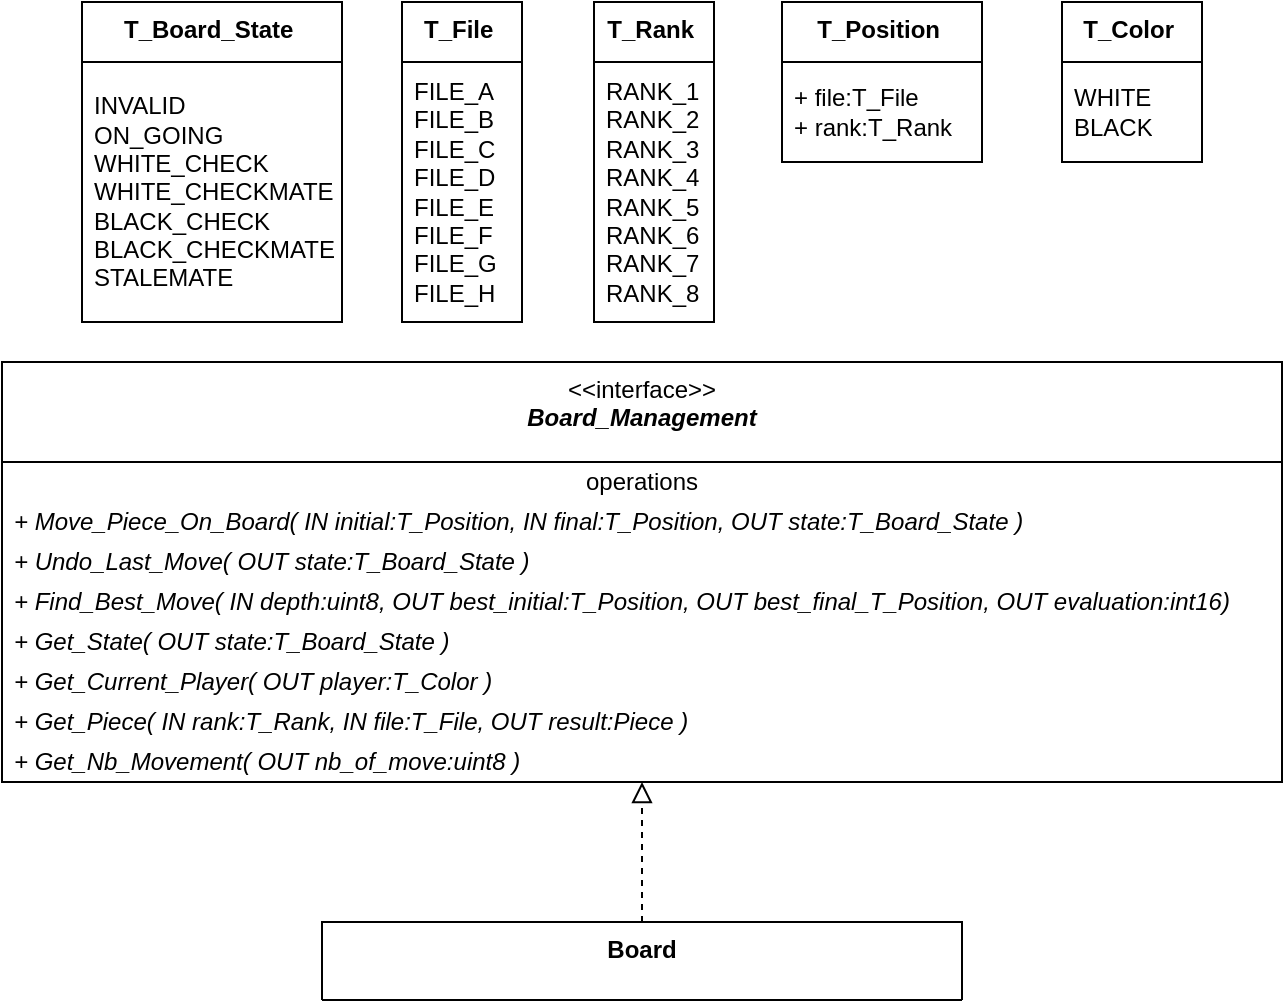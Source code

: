 <mxfile version="24.7.5" pages="6">
  <diagram id="C5RBs43oDa-KdzZeNtuy" name="User_interface">
    <mxGraphModel dx="1434" dy="780" grid="1" gridSize="10" guides="1" tooltips="1" connect="1" arrows="1" fold="1" page="1" pageScale="1" pageWidth="827" pageHeight="1169" math="0" shadow="0">
      <root>
        <mxCell id="WIyWlLk6GJQsqaUBKTNV-0" />
        <mxCell id="WIyWlLk6GJQsqaUBKTNV-1" parent="WIyWlLk6GJQsqaUBKTNV-0" />
        <mxCell id="dUAptajb2hT97HbHXhea-4" value="&amp;lt;&amp;lt;interface&amp;gt;&amp;gt;&lt;br&gt;&lt;b&gt;&lt;i&gt;Board_Management&lt;/i&gt;&lt;/b&gt;" style="swimlane;fontStyle=0;align=center;verticalAlign=top;childLayout=stackLayout;horizontal=1;startSize=50;horizontalStack=0;resizeParent=1;resizeParentMax=0;resizeLast=0;collapsible=0;marginBottom=0;html=1;whiteSpace=wrap;" parent="WIyWlLk6GJQsqaUBKTNV-1" vertex="1">
          <mxGeometry x="40" y="220" width="640" height="210" as="geometry" />
        </mxCell>
        <mxCell id="dUAptajb2hT97HbHXhea-10" value="operations" style="text;html=1;strokeColor=none;fillColor=none;align=center;verticalAlign=middle;spacingLeft=4;spacingRight=4;overflow=hidden;rotatable=0;points=[[0,0.5],[1,0.5]];portConstraint=eastwest;whiteSpace=wrap;" parent="dUAptajb2hT97HbHXhea-4" vertex="1">
          <mxGeometry y="50" width="640" height="20" as="geometry" />
        </mxCell>
        <mxCell id="dUAptajb2hT97HbHXhea-11" value="&lt;i&gt;+ Move_Piece_On_Board( IN initial:T_Position, IN final:T_Position, OUT state:T_Board_State )&lt;br&gt;&lt;br&gt;&lt;br&gt;&lt;/i&gt;" style="text;html=1;strokeColor=none;fillColor=none;align=left;verticalAlign=middle;spacingLeft=4;spacingRight=4;overflow=hidden;rotatable=0;points=[[0,0.5],[1,0.5]];portConstraint=eastwest;whiteSpace=wrap;" parent="dUAptajb2hT97HbHXhea-4" vertex="1">
          <mxGeometry y="70" width="640" height="20" as="geometry" />
        </mxCell>
        <mxCell id="T30FpmFWJITcy3b49lic-0" value="&lt;i style=&quot;border-color: var(--border-color);&quot;&gt;+ Undo_Last_Move( OUT state:T_Board_State )&lt;/i&gt;" style="text;html=1;strokeColor=none;fillColor=none;align=left;verticalAlign=middle;spacingLeft=4;spacingRight=4;overflow=hidden;rotatable=0;points=[[0,0.5],[1,0.5]];portConstraint=eastwest;whiteSpace=wrap;" parent="dUAptajb2hT97HbHXhea-4" vertex="1">
          <mxGeometry y="90" width="640" height="20" as="geometry" />
        </mxCell>
        <mxCell id="MFGnPGl2uoB9-F4UQx7T-1" value="+ Find_Best_Move( IN depth:uint8, OUT best_initial:T_Position, OUT best_final_T_Position, OUT evaluation:int16)" style="text;html=1;strokeColor=none;fillColor=none;align=left;verticalAlign=middle;spacingLeft=4;spacingRight=4;overflow=hidden;rotatable=0;points=[[0,0.5],[1,0.5]];portConstraint=eastwest;whiteSpace=wrap;fontStyle=2" vertex="1" parent="dUAptajb2hT97HbHXhea-4">
          <mxGeometry y="110" width="640" height="20" as="geometry" />
        </mxCell>
        <mxCell id="T30FpmFWJITcy3b49lic-1" value="&lt;i style=&quot;border-color: var(--border-color);&quot;&gt;+ Get_State( OUT state:T_Board_State )&lt;/i&gt;" style="text;html=1;strokeColor=none;fillColor=none;align=left;verticalAlign=middle;spacingLeft=4;spacingRight=4;overflow=hidden;rotatable=0;points=[[0,0.5],[1,0.5]];portConstraint=eastwest;whiteSpace=wrap;" parent="dUAptajb2hT97HbHXhea-4" vertex="1">
          <mxGeometry y="130" width="640" height="20" as="geometry" />
        </mxCell>
        <mxCell id="T30FpmFWJITcy3b49lic-2" value="&lt;i style=&quot;border-color: var(--border-color);&quot;&gt;+ Get_Current_Player( OUT player:T_Color )&lt;/i&gt;" style="text;html=1;strokeColor=none;fillColor=none;align=left;verticalAlign=middle;spacingLeft=4;spacingRight=4;overflow=hidden;rotatable=0;points=[[0,0.5],[1,0.5]];portConstraint=eastwest;whiteSpace=wrap;" parent="dUAptajb2hT97HbHXhea-4" vertex="1">
          <mxGeometry y="150" width="640" height="20" as="geometry" />
        </mxCell>
        <mxCell id="T30FpmFWJITcy3b49lic-3" value="&lt;i style=&quot;border-color: var(--border-color);&quot;&gt;+ Get_Piece( IN rank:T_Rank, IN file:T_File, OUT result:Piece )&lt;/i&gt;" style="text;html=1;strokeColor=none;fillColor=none;align=left;verticalAlign=middle;spacingLeft=4;spacingRight=4;overflow=hidden;rotatable=0;points=[[0,0.5],[1,0.5]];portConstraint=eastwest;whiteSpace=wrap;" parent="dUAptajb2hT97HbHXhea-4" vertex="1">
          <mxGeometry y="170" width="640" height="20" as="geometry" />
        </mxCell>
        <mxCell id="MFGnPGl2uoB9-F4UQx7T-0" value="&lt;i&gt;+ Get_Nb_Movement( OUT nb_of_move:uint8 )&lt;/i&gt;" style="text;html=1;strokeColor=none;fillColor=none;align=left;verticalAlign=middle;spacingLeft=4;spacingRight=4;overflow=hidden;rotatable=0;points=[[0,0.5],[1,0.5]];portConstraint=eastwest;whiteSpace=wrap;" vertex="1" parent="dUAptajb2hT97HbHXhea-4">
          <mxGeometry y="190" width="640" height="20" as="geometry" />
        </mxCell>
        <mxCell id="dUAptajb2hT97HbHXhea-12" value="&lt;b&gt;T_Board_State&amp;nbsp;&lt;/b&gt;" style="swimlane;fontStyle=0;align=center;verticalAlign=top;childLayout=stackLayout;horizontal=1;startSize=30;horizontalStack=0;resizeParent=1;resizeParentMax=0;resizeLast=0;collapsible=0;marginBottom=0;html=1;whiteSpace=wrap;" parent="WIyWlLk6GJQsqaUBKTNV-1" vertex="1">
          <mxGeometry x="80" y="40" width="130" height="160" as="geometry" />
        </mxCell>
        <mxCell id="dUAptajb2hT97HbHXhea-13" value="&lt;div&gt;INVALID&lt;/div&gt;&lt;div&gt;ON_GOING&lt;/div&gt;&lt;div&gt;WHITE_CHECK&lt;/div&gt;&lt;div&gt;WHITE_CHECKMATE&lt;/div&gt;&lt;div&gt;BLACK_CHECK&lt;/div&gt;&lt;div&gt;BLACK_CHECKMATE&lt;/div&gt;&lt;div&gt;STALEMATE&lt;/div&gt;" style="text;html=1;strokeColor=none;fillColor=none;align=left;verticalAlign=middle;spacingLeft=4;spacingRight=4;overflow=hidden;rotatable=0;points=[[0,0.5],[1,0.5]];portConstraint=eastwest;whiteSpace=wrap;" parent="dUAptajb2hT97HbHXhea-12" vertex="1">
          <mxGeometry y="30" width="130" height="130" as="geometry" />
        </mxCell>
        <mxCell id="dUAptajb2hT97HbHXhea-14" value="&lt;b&gt;T_Position&amp;nbsp;&lt;/b&gt;" style="swimlane;fontStyle=0;align=center;verticalAlign=top;childLayout=stackLayout;horizontal=1;startSize=30;horizontalStack=0;resizeParent=1;resizeParentMax=0;resizeLast=0;collapsible=0;marginBottom=0;html=1;whiteSpace=wrap;" parent="WIyWlLk6GJQsqaUBKTNV-1" vertex="1">
          <mxGeometry x="430" y="40" width="100" height="80" as="geometry" />
        </mxCell>
        <mxCell id="dUAptajb2hT97HbHXhea-15" value="+ file:T_File&lt;br&gt;+ rank:T_Rank" style="text;html=1;strokeColor=none;fillColor=none;align=left;verticalAlign=middle;spacingLeft=4;spacingRight=4;overflow=hidden;rotatable=0;points=[[0,0.5],[1,0.5]];portConstraint=eastwest;whiteSpace=wrap;" parent="dUAptajb2hT97HbHXhea-14" vertex="1">
          <mxGeometry y="30" width="100" height="50" as="geometry" />
        </mxCell>
        <mxCell id="dUAptajb2hT97HbHXhea-16" value="&lt;b&gt;T_File&amp;nbsp;&lt;/b&gt;" style="swimlane;fontStyle=0;align=center;verticalAlign=top;childLayout=stackLayout;horizontal=1;startSize=30;horizontalStack=0;resizeParent=1;resizeParentMax=0;resizeLast=0;collapsible=0;marginBottom=0;html=1;whiteSpace=wrap;" parent="WIyWlLk6GJQsqaUBKTNV-1" vertex="1">
          <mxGeometry x="240" y="40" width="60" height="160" as="geometry" />
        </mxCell>
        <mxCell id="dUAptajb2hT97HbHXhea-17" value="&lt;div&gt;FILE_A&lt;/div&gt;&lt;div&gt;FILE_B&lt;/div&gt;&lt;div&gt;FILE_C&lt;/div&gt;&lt;div&gt;FILE_D&lt;/div&gt;&lt;div&gt;FILE_E&lt;/div&gt;&lt;div&gt;FILE_F&lt;/div&gt;&lt;div&gt;FILE_G&lt;/div&gt;&lt;div&gt;FILE_H&lt;/div&gt;" style="text;html=1;strokeColor=none;fillColor=none;align=left;verticalAlign=middle;spacingLeft=4;spacingRight=4;overflow=hidden;rotatable=0;points=[[0,0.5],[1,0.5]];portConstraint=eastwest;whiteSpace=wrap;" parent="dUAptajb2hT97HbHXhea-16" vertex="1">
          <mxGeometry y="30" width="60" height="130" as="geometry" />
        </mxCell>
        <mxCell id="dUAptajb2hT97HbHXhea-18" value="&lt;b&gt;T_Rank&amp;nbsp;&lt;/b&gt;" style="swimlane;fontStyle=0;align=center;verticalAlign=top;childLayout=stackLayout;horizontal=1;startSize=30;horizontalStack=0;resizeParent=1;resizeParentMax=0;resizeLast=0;collapsible=0;marginBottom=0;html=1;whiteSpace=wrap;" parent="WIyWlLk6GJQsqaUBKTNV-1" vertex="1">
          <mxGeometry x="336" y="40" width="60" height="160" as="geometry" />
        </mxCell>
        <mxCell id="dUAptajb2hT97HbHXhea-19" value="&lt;div&gt;RANK_1&lt;/div&gt;&lt;div&gt;RANK_2&lt;/div&gt;&lt;div&gt;RANK_3&lt;/div&gt;&lt;div&gt;RANK_4&lt;/div&gt;&lt;div&gt;RANK_5&lt;/div&gt;&lt;div&gt;&lt;span style=&quot;background-color: initial;&quot;&gt;RANK_6&lt;/span&gt;&lt;/div&gt;&lt;div&gt;RANK_7&lt;/div&gt;&lt;div&gt;RANK_8&lt;/div&gt;" style="text;html=1;strokeColor=none;fillColor=none;align=left;verticalAlign=middle;spacingLeft=4;spacingRight=4;overflow=hidden;rotatable=0;points=[[0,0.5],[1,0.5]];portConstraint=eastwest;whiteSpace=wrap;" parent="dUAptajb2hT97HbHXhea-18" vertex="1">
          <mxGeometry y="30" width="60" height="130" as="geometry" />
        </mxCell>
        <mxCell id="dUAptajb2hT97HbHXhea-20" value="&lt;b&gt;Board&lt;/b&gt;" style="swimlane;fontStyle=0;align=center;verticalAlign=top;childLayout=stackLayout;horizontal=1;startSize=51;horizontalStack=0;resizeParent=1;resizeParentMax=0;resizeLast=0;collapsible=0;marginBottom=0;html=1;whiteSpace=wrap;" parent="WIyWlLk6GJQsqaUBKTNV-1" vertex="1">
          <mxGeometry x="200" y="500" width="320" height="39" as="geometry" />
        </mxCell>
        <mxCell id="dUAptajb2hT97HbHXhea-28" value="" style="endArrow=block;startArrow=none;endFill=0;startFill=0;endSize=8;html=1;verticalAlign=bottom;dashed=1;labelBackgroundColor=none;rounded=0;exitX=0.5;exitY=0;exitDx=0;exitDy=0;" parent="WIyWlLk6GJQsqaUBKTNV-1" source="dUAptajb2hT97HbHXhea-20" target="dUAptajb2hT97HbHXhea-4" edge="1">
          <mxGeometry width="160" relative="1" as="geometry">
            <mxPoint x="348" y="380" as="sourcePoint" />
            <mxPoint x="508" y="380" as="targetPoint" />
          </mxGeometry>
        </mxCell>
        <mxCell id="BI5sDlrHfN3kHj-wpaiY-0" value="&lt;b&gt;T_Color&amp;nbsp;&lt;/b&gt;" style="swimlane;fontStyle=0;align=center;verticalAlign=top;childLayout=stackLayout;horizontal=1;startSize=30;horizontalStack=0;resizeParent=1;resizeParentMax=0;resizeLast=0;collapsible=0;marginBottom=0;html=1;whiteSpace=wrap;" vertex="1" parent="WIyWlLk6GJQsqaUBKTNV-1">
          <mxGeometry x="570" y="40" width="70" height="80" as="geometry" />
        </mxCell>
        <mxCell id="BI5sDlrHfN3kHj-wpaiY-1" value="&lt;div&gt;WHITE&lt;/div&gt;&lt;div&gt;BLACK&lt;/div&gt;" style="text;html=1;strokeColor=none;fillColor=none;align=left;verticalAlign=middle;spacingLeft=4;spacingRight=4;overflow=hidden;rotatable=0;points=[[0,0.5],[1,0.5]];portConstraint=eastwest;whiteSpace=wrap;" vertex="1" parent="BI5sDlrHfN3kHj-wpaiY-0">
          <mxGeometry y="30" width="70" height="50" as="geometry" />
        </mxCell>
      </root>
    </mxGraphModel>
  </diagram>
  <diagram id="EIZKDNtQ3VBmrKXXlODD" name="Board">
    <mxGraphModel dx="1434" dy="780" grid="1" gridSize="10" guides="1" tooltips="1" connect="1" arrows="1" fold="1" page="1" pageScale="1" pageWidth="827" pageHeight="1169" math="0" shadow="0">
      <root>
        <mxCell id="0" />
        <mxCell id="1" parent="0" />
        <mxCell id="Fkc6j78rOYopSPg7X3Xw-4" value="&lt;b style=&quot;border-color: var(--border-color);&quot;&gt;Board&lt;/b&gt;" style="swimlane;fontStyle=0;align=center;verticalAlign=top;childLayout=stackLayout;horizontal=1;startSize=30;horizontalStack=0;resizeParent=1;resizeParentMax=0;resizeLast=0;collapsible=0;marginBottom=0;html=1;whiteSpace=wrap;" parent="1" vertex="1">
          <mxGeometry x="120" y="510" width="420" height="90" as="geometry" />
        </mxCell>
        <mxCell id="Fkc6j78rOYopSPg7X3Xw-5" value="attributes" style="text;html=1;strokeColor=none;fillColor=none;align=center;verticalAlign=middle;spacingLeft=4;spacingRight=4;overflow=hidden;rotatable=0;points=[[0,0.5],[1,0.5]];portConstraint=eastwest;whiteSpace=wrap;" parent="Fkc6j78rOYopSPg7X3Xw-4" vertex="1">
          <mxGeometry y="30" width="420" height="20" as="geometry" />
        </mxCell>
        <mxCell id="Fkc6j78rOYopSPg7X3Xw-6" value="- Movements[NB_RECORDABLE_MOVEMENTS]:T_Movement_Data&lt;br&gt;-&amp;nbsp;Nb_Movements:integer" style="text;html=1;strokeColor=none;fillColor=none;align=left;verticalAlign=middle;spacingLeft=4;spacingRight=4;overflow=hidden;rotatable=0;points=[[0,0.5],[1,0.5]];portConstraint=eastwest;whiteSpace=wrap;" parent="Fkc6j78rOYopSPg7X3Xw-4" vertex="1">
          <mxGeometry y="50" width="420" height="40" as="geometry" />
        </mxCell>
        <mxCell id="HXRTF1DXHZ0OuOvWIgEL-1" value="&lt;b&gt;T_Movement_Data&lt;/b&gt;" style="swimlane;fontStyle=0;align=center;verticalAlign=top;childLayout=stackLayout;horizontal=1;startSize=30;horizontalStack=0;resizeParent=1;resizeParentMax=0;resizeLast=0;collapsible=0;marginBottom=0;html=1;whiteSpace=wrap;" parent="1" vertex="1">
          <mxGeometry x="630" y="480" width="180" height="140" as="geometry" />
        </mxCell>
        <mxCell id="HXRTF1DXHZ0OuOvWIgEL-2" value="&lt;div&gt;+ moved_piece:Piece&lt;/div&gt;&lt;div&gt;+ captured_piece:Piece&lt;/div&gt;&lt;div&gt;+ initial_position:&lt;span style=&quot;background-color: initial;&quot;&gt;T_Position&lt;/span&gt;&lt;/div&gt;&lt;div&gt;&lt;span style=&quot;background-color: initial;&quot;&gt;+ final_position:T_Position&lt;/span&gt;&lt;/div&gt;&lt;div&gt;+ move_index:integer&lt;/div&gt;&lt;div&gt;+ move_type:T_Move_Type&lt;/div&gt;&lt;div&gt;+ board_state:&lt;span style=&quot;border-color: var(--border-color);&quot;&gt;T_Board_State&lt;/span&gt;&lt;/div&gt;" style="text;html=1;strokeColor=none;fillColor=none;align=left;verticalAlign=middle;spacingLeft=4;spacingRight=4;overflow=hidden;rotatable=0;points=[[0,0.5],[1,0.5]];portConstraint=eastwest;whiteSpace=wrap;" parent="HXRTF1DXHZ0OuOvWIgEL-1" vertex="1">
          <mxGeometry y="30" width="180" height="110" as="geometry" />
        </mxCell>
        <mxCell id="DiuGWT6tnuYuhrpB_s1B-1" value="&amp;lt;&amp;lt;interface&amp;gt;&amp;gt;&lt;br&gt;&lt;b&gt;&lt;i&gt;Chessboard_Piece&lt;/i&gt;&lt;/b&gt;" style="swimlane;fontStyle=0;align=center;verticalAlign=top;childLayout=stackLayout;horizontal=1;startSize=55;horizontalStack=0;resizeParent=1;resizeParentMax=0;resizeLast=0;collapsible=0;marginBottom=0;html=1;whiteSpace=wrap;" parent="1" vertex="1">
          <mxGeometry x="104" y="61" width="460" height="110" as="geometry" />
        </mxCell>
        <mxCell id="DiuGWT6tnuYuhrpB_s1B-7" value="operations" style="text;html=1;strokeColor=none;fillColor=none;align=center;verticalAlign=middle;spacingLeft=4;spacingRight=4;overflow=hidden;rotatable=0;points=[[0,0.5],[1,0.5]];portConstraint=eastwest;whiteSpace=wrap;" parent="DiuGWT6tnuYuhrpB_s1B-1" vertex="1">
          <mxGeometry y="55" width="460" height="20" as="geometry" />
        </mxCell>
        <mxCell id="DiuGWT6tnuYuhrpB_s1B-8" value="&lt;i&gt;+ Get_Piece( IN rank:T_Rank, IN file:T_File, OUT result:Piece )&lt;br&gt;+&amp;nbsp;Get_Piece_By_Position( IN position:T_Position, OUT result:Piece )&lt;/i&gt;" style="text;html=1;strokeColor=none;fillColor=none;align=left;verticalAlign=middle;spacingLeft=4;spacingRight=4;overflow=hidden;rotatable=0;points=[[0,0.5],[1,0.5]];portConstraint=eastwest;whiteSpace=wrap;" parent="DiuGWT6tnuYuhrpB_s1B-1" vertex="1">
          <mxGeometry y="75" width="460" height="35" as="geometry" />
        </mxCell>
        <mxCell id="DiuGWT6tnuYuhrpB_s1B-9" value="" style="endArrow=block;startArrow=none;endFill=0;startFill=0;endSize=8;html=1;verticalAlign=bottom;dashed=1;labelBackgroundColor=none;rounded=0;exitX=0.5;exitY=0;exitDx=0;exitDy=0;" parent="1" source="Fkc6j78rOYopSPg7X3Xw-4" target="DiuGWT6tnuYuhrpB_s1B-1" edge="1">
          <mxGeometry width="160" relative="1" as="geometry">
            <mxPoint x="250" y="462" as="sourcePoint" />
            <mxPoint x="410" y="462" as="targetPoint" />
          </mxGeometry>
        </mxCell>
        <mxCell id="DiuGWT6tnuYuhrpB_s1B-10" value="&amp;lt;&amp;lt;interface&amp;gt;&amp;gt;&lt;br&gt;&lt;b&gt;&lt;i&gt;Chessboard_Pawn&lt;/i&gt;&lt;/b&gt;" style="swimlane;fontStyle=0;align=center;verticalAlign=top;childLayout=stackLayout;horizontal=1;startSize=55;horizontalStack=0;resizeParent=1;resizeParentMax=0;resizeLast=0;collapsible=0;marginBottom=0;html=1;whiteSpace=wrap;" parent="1" vertex="1">
          <mxGeometry y="280" width="300" height="112" as="geometry" />
        </mxCell>
        <mxCell id="DiuGWT6tnuYuhrpB_s1B-14" value="operations" style="text;html=1;strokeColor=none;fillColor=none;align=center;verticalAlign=middle;spacingLeft=4;spacingRight=4;overflow=hidden;rotatable=0;points=[[0,0.5],[1,0.5]];portConstraint=eastwest;whiteSpace=wrap;" parent="DiuGWT6tnuYuhrpB_s1B-10" vertex="1">
          <mxGeometry y="55" width="300" height="20" as="geometry" />
        </mxCell>
        <mxCell id="DiuGWT6tnuYuhrpB_s1B-15" value="&lt;i&gt;+ Get_Last_Move( OUT result:T_Movement_Data)&lt;br&gt;&lt;/i&gt;" style="text;html=1;strokeColor=none;fillColor=none;align=left;verticalAlign=middle;spacingLeft=4;spacingRight=4;overflow=hidden;rotatable=0;points=[[0,0.5],[1,0.5]];portConstraint=eastwest;whiteSpace=wrap;" parent="DiuGWT6tnuYuhrpB_s1B-10" vertex="1">
          <mxGeometry y="75" width="300" height="37" as="geometry" />
        </mxCell>
        <mxCell id="DiuGWT6tnuYuhrpB_s1B-16" value="" style="endArrow=block;startArrow=none;endFill=0;startFill=0;endSize=8;html=1;verticalAlign=bottom;dashed=1;labelBackgroundColor=none;rounded=0;exitX=0.5;exitY=0;exitDx=0;exitDy=0;" parent="1" source="Fkc6j78rOYopSPg7X3Xw-4" target="DiuGWT6tnuYuhrpB_s1B-10" edge="1">
          <mxGeometry width="160" relative="1" as="geometry">
            <mxPoint x="370" y="512" as="sourcePoint" />
            <mxPoint x="425" y="422" as="targetPoint" />
          </mxGeometry>
        </mxCell>
        <mxCell id="DiuGWT6tnuYuhrpB_s1B-17" value="&amp;lt;&amp;lt;interface&amp;gt;&amp;gt;&lt;br&gt;&lt;b&gt;&lt;i&gt;Chessboard_King&lt;/i&gt;&lt;/b&gt;" style="swimlane;fontStyle=0;align=center;verticalAlign=top;childLayout=stackLayout;horizontal=1;startSize=55;horizontalStack=0;resizeParent=1;resizeParentMax=0;resizeLast=0;collapsible=0;marginBottom=0;html=1;whiteSpace=wrap;" parent="1" vertex="1">
          <mxGeometry x="360" y="280" width="460" height="132" as="geometry" />
        </mxCell>
        <mxCell id="DiuGWT6tnuYuhrpB_s1B-21" value="operations" style="text;html=1;strokeColor=none;fillColor=none;align=center;verticalAlign=middle;spacingLeft=4;spacingRight=4;overflow=hidden;rotatable=0;points=[[0,0.5],[1,0.5]];portConstraint=eastwest;whiteSpace=wrap;" parent="DiuGWT6tnuYuhrpB_s1B-17" vertex="1">
          <mxGeometry y="55" width="460" height="20" as="geometry" />
        </mxCell>
        <mxCell id="DiuGWT6tnuYuhrpB_s1B-22" value="&lt;i&gt;+ Is_Position_Capturable( IN position:&lt;span style=&quot;border-color: var(--border-color);&quot;&gt;T_Position&lt;/span&gt;, IN color:&lt;span style=&quot;border-color: var(--border-color);&quot;&gt;T_Color&lt;/span&gt;, OUT result:bool )&lt;br&gt;+ Has_Rook_Already_Moved( IN color:&lt;span style=&quot;border-color: var(--border-color);&quot;&gt;T_Color&lt;/span&gt;, IN&amp;nbsp;&lt;span style=&quot;border-color: var(--border-color);&quot;&gt;file:&lt;/span&gt;T_File, OUT result:bool&amp;nbsp; )&lt;br&gt;&lt;span style=&quot;border-color: var(--border-color);&quot;&gt;+ Get_State( OUT state:T_Board_State )&lt;/span&gt;&lt;br&gt;&lt;/i&gt;" style="text;html=1;strokeColor=none;fillColor=none;align=left;verticalAlign=middle;spacingLeft=4;spacingRight=4;overflow=hidden;rotatable=0;points=[[0,0.5],[1,0.5]];portConstraint=eastwest;whiteSpace=wrap;" parent="DiuGWT6tnuYuhrpB_s1B-17" vertex="1">
          <mxGeometry y="75" width="460" height="57" as="geometry" />
        </mxCell>
        <mxCell id="ltS6T6qai5qX8MIAaZiO-1" value="" style="endArrow=block;html=1;rounded=0;align=center;verticalAlign=bottom;endFill=0;labelBackgroundColor=none;endSize=8;" parent="1" source="DiuGWT6tnuYuhrpB_s1B-10" target="DiuGWT6tnuYuhrpB_s1B-8" edge="1">
          <mxGeometry relative="1" as="geometry">
            <mxPoint x="230" y="598" as="sourcePoint" />
            <mxPoint x="233" y="260" as="targetPoint" />
          </mxGeometry>
        </mxCell>
        <mxCell id="ltS6T6qai5qX8MIAaZiO-2" value="" style="endArrow=block;html=1;rounded=0;align=center;verticalAlign=bottom;endFill=0;labelBackgroundColor=none;endSize=8;" parent="1" source="DiuGWT6tnuYuhrpB_s1B-17" target="DiuGWT6tnuYuhrpB_s1B-1" edge="1">
          <mxGeometry relative="1" as="geometry">
            <mxPoint x="218" y="290" as="sourcePoint" />
            <mxPoint x="325" y="202" as="targetPoint" />
          </mxGeometry>
        </mxCell>
        <mxCell id="ltS6T6qai5qX8MIAaZiO-3" value="" style="endArrow=block;startArrow=none;endFill=0;startFill=0;endSize=8;html=1;verticalAlign=bottom;dashed=1;labelBackgroundColor=none;rounded=0;exitX=0.5;exitY=0;exitDx=0;exitDy=0;" parent="1" source="Fkc6j78rOYopSPg7X3Xw-4" target="DiuGWT6tnuYuhrpB_s1B-17" edge="1">
          <mxGeometry width="160" relative="1" as="geometry">
            <mxPoint x="340" y="520" as="sourcePoint" />
            <mxPoint x="237" y="450" as="targetPoint" />
          </mxGeometry>
        </mxCell>
        <mxCell id="MqN6VtXGiPAFZG33P-JS-1" value="&amp;lt;&amp;lt;abstract&amp;gt;&amp;gt;&lt;br&gt;&lt;b&gt;&lt;i&gt;Piece&lt;/i&gt;&lt;/b&gt;" style="swimlane;fontStyle=0;align=center;verticalAlign=top;childLayout=stackLayout;horizontal=1;startSize=75;horizontalStack=0;resizeParent=1;resizeParentMax=0;resizeLast=0;collapsible=0;marginBottom=0;html=1;whiteSpace=wrap;" parent="1" vertex="1">
          <mxGeometry x="120" y="720" width="120" height="40" as="geometry" />
        </mxCell>
        <mxCell id="MqN6VtXGiPAFZG33P-JS-4" value="" style="endArrow=open;startArrow=diamondThin;endFill=0;startFill=1;html=1;verticalAlign=bottom;labelBackgroundColor=none;strokeWidth=1;startSize=8;endSize=8;rounded=0;entryX=0.5;entryY=0;entryDx=0;entryDy=0;exitX=0.147;exitY=0.958;exitDx=0;exitDy=0;exitPerimeter=0;" parent="1" source="Fkc6j78rOYopSPg7X3Xw-6" target="MqN6VtXGiPAFZG33P-JS-1" edge="1">
          <mxGeometry width="160" relative="1" as="geometry">
            <mxPoint x="220" y="490" as="sourcePoint" />
            <mxPoint x="380" y="490" as="targetPoint" />
          </mxGeometry>
        </mxCell>
        <mxCell id="eFVqvWeI7nk2vz-XETBS-2" value="Pieces" style="resizable=0;html=1;align=left;verticalAlign=top;labelBackgroundColor=none;" parent="1" connectable="0" vertex="1">
          <mxGeometry x="140" y="650" as="geometry" />
        </mxCell>
        <mxCell id="93Bt8HSkjoiETGUsi4Gv-1" value="&lt;b&gt;King&lt;/b&gt;" style="swimlane;fontStyle=0;align=center;verticalAlign=top;childLayout=stackLayout;horizontal=1;startSize=67;horizontalStack=0;resizeParent=1;resizeParentMax=0;resizeLast=0;collapsible=0;marginBottom=0;html=1;whiteSpace=wrap;" parent="1" vertex="1">
          <mxGeometry x="270" y="720" width="130" height="40" as="geometry" />
        </mxCell>
        <mxCell id="93Bt8HSkjoiETGUsi4Gv-4" value="&lt;b&gt;Rook&lt;/b&gt;" style="swimlane;fontStyle=0;align=center;verticalAlign=top;childLayout=stackLayout;horizontal=1;startSize=75;horizontalStack=0;resizeParent=1;resizeParentMax=0;resizeLast=0;collapsible=0;marginBottom=0;html=1;whiteSpace=wrap;" parent="1" vertex="1">
          <mxGeometry x="430" y="720" width="120" height="40" as="geometry" />
        </mxCell>
        <mxCell id="dfzWbsBSl6Mda4B1soq6-1" value="" style="endArrow=open;startArrow=none;endFill=0;startFill=0;endSize=8;html=1;verticalAlign=bottom;labelBackgroundColor=none;strokeWidth=1;rounded=0;exitX=0.383;exitY=1.067;exitDx=0;exitDy=0;exitPerimeter=0;entryX=0.085;entryY=0;entryDx=0;entryDy=0;entryPerimeter=0;" parent="1" source="Fkc6j78rOYopSPg7X3Xw-6" target="93Bt8HSkjoiETGUsi4Gv-1" edge="1">
          <mxGeometry width="160" relative="1" as="geometry">
            <mxPoint x="230" y="619" as="sourcePoint" />
            <mxPoint x="440" y="617" as="targetPoint" />
          </mxGeometry>
        </mxCell>
        <mxCell id="pgp89V722FEpdLy2Xlzm-1" value="64" style="resizable=0;html=1;align=left;verticalAlign=top;labelBackgroundColor=none;" parent="1" connectable="0" vertex="1">
          <mxGeometry x="160" y="699" as="geometry" />
        </mxCell>
        <mxCell id="pgp89V722FEpdLy2Xlzm-2" value="1" style="resizable=0;html=1;align=left;verticalAlign=top;labelBackgroundColor=none;" parent="1" connectable="0" vertex="1">
          <mxGeometry x="260" y="700" as="geometry" />
        </mxCell>
        <mxCell id="pgp89V722FEpdLy2Xlzm-3" value="White_King" style="resizable=0;html=1;align=left;verticalAlign=top;labelBackgroundColor=none;" parent="1" connectable="0" vertex="1">
          <mxGeometry x="217" y="650" as="geometry" />
        </mxCell>
        <mxCell id="pgp89V722FEpdLy2Xlzm-4" value="" style="endArrow=open;startArrow=none;endFill=0;startFill=0;endSize=8;html=1;verticalAlign=bottom;labelBackgroundColor=none;strokeWidth=1;rounded=0;entryX=0.085;entryY=0;entryDx=0;entryDy=0;entryPerimeter=0;exitX=0.598;exitY=1;exitDx=0;exitDy=0;exitPerimeter=0;" parent="1" source="Fkc6j78rOYopSPg7X3Xw-6" edge="1">
          <mxGeometry width="160" relative="1" as="geometry">
            <mxPoint x="370" y="603" as="sourcePoint" />
            <mxPoint x="370" y="720" as="targetPoint" />
          </mxGeometry>
        </mxCell>
        <mxCell id="pgp89V722FEpdLy2Xlzm-5" value="Black_King" style="resizable=0;html=1;align=left;verticalAlign=top;labelBackgroundColor=none;" parent="1" connectable="0" vertex="1">
          <mxGeometry x="307" y="650" as="geometry" />
        </mxCell>
        <mxCell id="pgp89V722FEpdLy2Xlzm-6" value="1" style="resizable=0;html=1;align=left;verticalAlign=top;labelBackgroundColor=none;" parent="1" connectable="0" vertex="1">
          <mxGeometry x="352" y="699" as="geometry" />
        </mxCell>
        <mxCell id="vmKGULN-zoMd5zVFbxY2-1" value="" style="endArrow=open;startArrow=none;endFill=0;startFill=0;endSize=8;html=1;verticalAlign=bottom;labelBackgroundColor=none;strokeWidth=1;rounded=0;entryX=0.085;entryY=0;entryDx=0;entryDy=0;entryPerimeter=0;exitX=0.598;exitY=1;exitDx=0;exitDy=0;exitPerimeter=0;" parent="1" edge="1">
          <mxGeometry width="160" relative="1" as="geometry">
            <mxPoint x="441" y="600" as="sourcePoint" />
            <mxPoint x="440" y="720" as="targetPoint" />
          </mxGeometry>
        </mxCell>
        <mxCell id="vmKGULN-zoMd5zVFbxY2-2" value="" style="endArrow=open;startArrow=none;endFill=0;startFill=0;endSize=8;html=1;verticalAlign=bottom;labelBackgroundColor=none;strokeWidth=1;rounded=0;entryX=0.085;entryY=0;entryDx=0;entryDy=0;entryPerimeter=0;exitX=0.598;exitY=1;exitDx=0;exitDy=0;exitPerimeter=0;" parent="1" edge="1">
          <mxGeometry width="160" relative="1" as="geometry">
            <mxPoint x="471" y="600" as="sourcePoint" />
            <mxPoint x="470" y="720" as="targetPoint" />
          </mxGeometry>
        </mxCell>
        <mxCell id="vmKGULN-zoMd5zVFbxY2-3" value="" style="endArrow=open;startArrow=none;endFill=0;startFill=0;endSize=8;html=1;verticalAlign=bottom;labelBackgroundColor=none;strokeWidth=1;rounded=0;entryX=0.085;entryY=0;entryDx=0;entryDy=0;entryPerimeter=0;exitX=0.598;exitY=1;exitDx=0;exitDy=0;exitPerimeter=0;" parent="1" edge="1">
          <mxGeometry width="160" relative="1" as="geometry">
            <mxPoint x="501" y="600" as="sourcePoint" />
            <mxPoint x="500" y="720" as="targetPoint" />
          </mxGeometry>
        </mxCell>
        <mxCell id="vmKGULN-zoMd5zVFbxY2-4" value="" style="endArrow=open;startArrow=none;endFill=0;startFill=0;endSize=8;html=1;verticalAlign=bottom;labelBackgroundColor=none;strokeWidth=1;rounded=0;entryX=0.085;entryY=0;entryDx=0;entryDy=0;entryPerimeter=0;exitX=0.598;exitY=1;exitDx=0;exitDy=0;exitPerimeter=0;" parent="1" edge="1">
          <mxGeometry width="160" relative="1" as="geometry">
            <mxPoint x="531" y="600" as="sourcePoint" />
            <mxPoint x="530" y="720" as="targetPoint" />
          </mxGeometry>
        </mxCell>
        <mxCell id="vmKGULN-zoMd5zVFbxY2-5" value="1" style="resizable=0;html=1;align=left;verticalAlign=top;labelBackgroundColor=none;" parent="1" connectable="0" vertex="1">
          <mxGeometry x="428" y="700" as="geometry" />
        </mxCell>
        <mxCell id="vmKGULN-zoMd5zVFbxY2-6" value="1" style="resizable=0;html=1;align=left;verticalAlign=top;labelBackgroundColor=none;" parent="1" connectable="0" vertex="1">
          <mxGeometry x="456" y="700" as="geometry" />
        </mxCell>
        <mxCell id="vmKGULN-zoMd5zVFbxY2-7" value="1" style="resizable=0;html=1;align=left;verticalAlign=top;labelBackgroundColor=none;" parent="1" connectable="0" vertex="1">
          <mxGeometry x="485" y="700" as="geometry" />
        </mxCell>
        <mxCell id="vmKGULN-zoMd5zVFbxY2-8" value="1" style="resizable=0;html=1;align=left;verticalAlign=top;labelBackgroundColor=none;" parent="1" connectable="0" vertex="1">
          <mxGeometry x="516" y="701" as="geometry" />
        </mxCell>
        <mxCell id="vmKGULN-zoMd5zVFbxY2-9" value="White_A_Rook" style="text;whiteSpace=wrap;" parent="1" vertex="1">
          <mxGeometry x="389" y="610" width="90" height="30" as="geometry" />
        </mxCell>
        <mxCell id="vmKGULN-zoMd5zVFbxY2-11" value="White_H_Rook" style="text;whiteSpace=wrap;" parent="1" vertex="1">
          <mxGeometry x="418" y="635" width="110" height="40" as="geometry" />
        </mxCell>
        <mxCell id="vmKGULN-zoMd5zVFbxY2-12" value="Black_A_Rook" style="text;whiteSpace=wrap;" parent="1" vertex="1">
          <mxGeometry x="450" y="659" width="110" height="40" as="geometry" />
        </mxCell>
        <mxCell id="vmKGULN-zoMd5zVFbxY2-13" value="Black_H_Rook" style="text;whiteSpace=wrap;" parent="1" vertex="1">
          <mxGeometry x="482" y="683" width="110" height="40" as="geometry" />
        </mxCell>
        <mxCell id="cv1XdQFt4HGJAovPJjHO-1" value="&lt;b&gt;T_Move_Type&amp;nbsp;&lt;/b&gt;" style="swimlane;fontStyle=0;align=center;verticalAlign=top;childLayout=stackLayout;horizontal=1;startSize=30;horizontalStack=0;resizeParent=1;resizeParentMax=0;resizeLast=0;collapsible=0;marginBottom=0;html=1;whiteSpace=wrap;" parent="1" vertex="1">
          <mxGeometry x="655" y="640" width="130" height="130" as="geometry" />
        </mxCell>
        <mxCell id="cv1XdQFt4HGJAovPJjHO-2" value="&lt;div&gt;NORMAL&amp;nbsp;&lt;/div&gt;&lt;div&gt;H_ROOK_CASTLING&amp;nbsp;&lt;/div&gt;&lt;div&gt;A_ROOK_CASTLING&amp;nbsp;&lt;/div&gt;&lt;div&gt;EN_PASSANT&amp;nbsp;&lt;/div&gt;&lt;div&gt;TWO_SQUARES&amp;nbsp;&lt;/div&gt;&lt;div&gt;PROMOTION&lt;/div&gt;" style="text;html=1;strokeColor=none;fillColor=none;align=left;verticalAlign=middle;spacingLeft=4;spacingRight=4;overflow=hidden;rotatable=0;points=[[0,0.5],[1,0.5]];portConstraint=eastwest;whiteSpace=wrap;" parent="cv1XdQFt4HGJAovPJjHO-1" vertex="1">
          <mxGeometry y="30" width="130" height="100" as="geometry" />
        </mxCell>
      </root>
    </mxGraphModel>
  </diagram>
  <diagram id="EpvQr_56q7THZnkmxeLw" name="Pieces">
    <mxGraphModel dx="1434" dy="780" grid="1" gridSize="10" guides="1" tooltips="1" connect="1" arrows="1" fold="1" page="1" pageScale="1" pageWidth="827" pageHeight="1169" math="0" shadow="0">
      <root>
        <mxCell id="0" />
        <mxCell id="1" parent="0" />
        <mxCell id="LkhXZpZcSmOqQrUnIUSn-1" value="&amp;lt;&amp;lt;abstract&amp;gt;&amp;gt;&lt;br&gt;&lt;b&gt;&lt;i&gt;Piece&lt;/i&gt;&lt;/b&gt;" style="swimlane;fontStyle=0;align=center;verticalAlign=top;childLayout=stackLayout;horizontal=1;startSize=55;horizontalStack=0;resizeParent=1;resizeParentMax=0;resizeLast=0;collapsible=0;marginBottom=0;html=1;whiteSpace=wrap;" parent="1" vertex="1">
          <mxGeometry x="79.25" y="240" width="580.75" height="235" as="geometry" />
        </mxCell>
        <mxCell id="LkhXZpZcSmOqQrUnIUSn-7" value="operations" style="text;html=1;strokeColor=none;fillColor=none;align=center;verticalAlign=middle;spacingLeft=4;spacingRight=4;overflow=hidden;rotatable=0;points=[[0,0.5],[1,0.5]];portConstraint=eastwest;whiteSpace=wrap;" parent="LkhXZpZcSmOqQrUnIUSn-1" vertex="1">
          <mxGeometry y="55" width="580.75" height="20" as="geometry" />
        </mxCell>
        <mxCell id="77ke8Bada6Fp0thJNSbF-6" value="+&amp;nbsp;Get_Color( OUT color:T_Color )" style="text;html=1;strokeColor=none;fillColor=none;align=left;verticalAlign=middle;spacingLeft=4;spacingRight=4;overflow=hidden;rotatable=0;points=[[0,0.5],[1,0.5]];portConstraint=eastwest;whiteSpace=wrap;" vertex="1" parent="LkhXZpZcSmOqQrUnIUSn-1">
          <mxGeometry y="75" width="580.75" height="20" as="geometry" />
        </mxCell>
        <mxCell id="77ke8Bada6Fp0thJNSbF-7" value="+ Get_Position( OUT position:T_Position)" style="text;html=1;strokeColor=none;fillColor=none;align=left;verticalAlign=middle;spacingLeft=4;spacingRight=4;overflow=hidden;rotatable=0;points=[[0,0.5],[1,0.5]];portConstraint=eastwest;whiteSpace=wrap;" vertex="1" parent="LkhXZpZcSmOqQrUnIUSn-1">
          <mxGeometry y="95" width="580.75" height="20" as="geometry" />
        </mxCell>
        <mxCell id="77ke8Bada6Fp0thJNSbF-8" value="+ Is_Captured( OUT result:bool)" style="text;html=1;strokeColor=none;fillColor=none;align=left;verticalAlign=middle;spacingLeft=4;spacingRight=4;overflow=hidden;rotatable=0;points=[[0,0.5],[1,0.5]];portConstraint=eastwest;whiteSpace=wrap;" vertex="1" parent="LkhXZpZcSmOqQrUnIUSn-1">
          <mxGeometry y="115" width="580.75" height="20" as="geometry" />
        </mxCell>
        <mxCell id="77ke8Bada6Fp0thJNSbF-1" value="&lt;i&gt;+ Is_Movement_Valid( INOUT movement:T_Movement_Data, OUT result:bool )&lt;/i&gt;" style="text;html=1;strokeColor=none;fillColor=none;align=left;verticalAlign=middle;spacingLeft=4;spacingRight=4;overflow=hidden;rotatable=0;points=[[0,0.5],[1,0.5]];portConstraint=eastwest;whiteSpace=wrap;" vertex="1" parent="LkhXZpZcSmOqQrUnIUSn-1">
          <mxGeometry y="135" width="580.75" height="20" as="geometry" />
        </mxCell>
        <mxCell id="77ke8Bada6Fp0thJNSbF-2" value="&lt;i&gt;+ Can_Capture_At_Position( IN initial_position:T_Position, IN final_position:&lt;span style=&quot;background-color: initial;&quot;&gt;T_Position,&amp;nbsp;&lt;/span&gt;OUT result:bool )&lt;/i&gt;" style="text;html=1;strokeColor=none;fillColor=none;align=left;verticalAlign=middle;spacingLeft=4;spacingRight=4;overflow=hidden;rotatable=0;points=[[0,0.5],[1,0.5]];portConstraint=eastwest;whiteSpace=wrap;" vertex="1" parent="LkhXZpZcSmOqQrUnIUSn-1">
          <mxGeometry y="155" width="580.75" height="20" as="geometry" />
        </mxCell>
        <mxCell id="77ke8Bada6Fp0thJNSbF-3" value="&lt;i&gt;+ Move_Piece( IN movement:T_Movement_Data )&lt;/i&gt;" style="text;html=1;strokeColor=none;fillColor=none;align=left;verticalAlign=middle;spacingLeft=4;spacingRight=4;overflow=hidden;rotatable=0;points=[[0,0.5],[1,0.5]];portConstraint=eastwest;whiteSpace=wrap;" vertex="1" parent="LkhXZpZcSmOqQrUnIUSn-1">
          <mxGeometry y="175" width="580.75" height="20" as="geometry" />
        </mxCell>
        <mxCell id="77ke8Bada6Fp0thJNSbF-4" value="&lt;i&gt;+ Undo_Piece_Move( IN movement:T_Movement_Data )&lt;/i&gt;" style="text;html=1;strokeColor=none;fillColor=none;align=left;verticalAlign=middle;spacingLeft=4;spacingRight=4;overflow=hidden;rotatable=0;points=[[0,0.5],[1,0.5]];portConstraint=eastwest;whiteSpace=wrap;" vertex="1" parent="LkhXZpZcSmOqQrUnIUSn-1">
          <mxGeometry y="195" width="580.75" height="20" as="geometry" />
        </mxCell>
        <mxCell id="77ke8Bada6Fp0thJNSbF-5" value="&lt;i&gt;+ Get_Identifier( OUT id:character )&lt;/i&gt;" style="text;html=1;strokeColor=none;fillColor=none;align=left;verticalAlign=middle;spacingLeft=4;spacingRight=4;overflow=hidden;rotatable=0;points=[[0,0.5],[1,0.5]];portConstraint=eastwest;whiteSpace=wrap;" vertex="1" parent="LkhXZpZcSmOqQrUnIUSn-1">
          <mxGeometry y="215" width="580.75" height="20" as="geometry" />
        </mxCell>
        <mxCell id="6KyZTwMQtssIC8eGkFSt-1" value="&lt;b&gt;Pawn&lt;/b&gt;" style="swimlane;fontStyle=0;align=center;verticalAlign=top;childLayout=stackLayout;horizontal=1;startSize=42;horizontalStack=0;resizeParent=1;resizeParentMax=0;resizeLast=0;collapsible=0;marginBottom=0;html=1;whiteSpace=wrap;" parent="1" vertex="1">
          <mxGeometry x="230" y="720" width="160" height="42" as="geometry" />
        </mxCell>
        <mxCell id="6KyZTwMQtssIC8eGkFSt-7" value="&lt;b&gt;King&lt;/b&gt;" style="swimlane;fontStyle=0;align=center;verticalAlign=top;childLayout=stackLayout;horizontal=1;startSize=42;horizontalStack=0;resizeParent=1;resizeParentMax=0;resizeLast=0;collapsible=0;marginBottom=0;html=1;whiteSpace=wrap;" parent="1" vertex="1">
          <mxGeometry x="430" y="720" width="380" height="90" as="geometry" />
        </mxCell>
        <mxCell id="6KyZTwMQtssIC8eGkFSt-11" value="operations" style="text;html=1;strokeColor=none;fillColor=none;align=center;verticalAlign=middle;spacingLeft=4;spacingRight=4;overflow=hidden;rotatable=0;points=[[0,0.5],[1,0.5]];portConstraint=eastwest;whiteSpace=wrap;" parent="6KyZTwMQtssIC8eGkFSt-7" vertex="1">
          <mxGeometry y="42" width="380" height="25" as="geometry" />
        </mxCell>
        <mxCell id="6KyZTwMQtssIC8eGkFSt-12" value="+&amp;nbsp;Get_Possible_King_Positions_In_Check( OUT pos[*]:T_Position )" style="text;html=1;strokeColor=none;fillColor=none;align=left;verticalAlign=middle;spacingLeft=4;spacingRight=4;overflow=hidden;rotatable=0;points=[[0,0.5],[1,0.5]];portConstraint=eastwest;whiteSpace=wrap;" parent="6KyZTwMQtssIC8eGkFSt-7" vertex="1">
          <mxGeometry y="67" width="380" height="23" as="geometry" />
        </mxCell>
        <mxCell id="6KyZTwMQtssIC8eGkFSt-13" value="&lt;b&gt;Queen&lt;/b&gt;" style="swimlane;fontStyle=0;align=center;verticalAlign=top;childLayout=stackLayout;horizontal=1;startSize=55;horizontalStack=0;resizeParent=1;resizeParentMax=0;resizeLast=0;collapsible=0;marginBottom=0;html=1;whiteSpace=wrap;" parent="1" vertex="1">
          <mxGeometry x="120" y="561" width="160" height="42" as="geometry" />
        </mxCell>
        <mxCell id="6KyZTwMQtssIC8eGkFSt-19" value="&lt;b&gt;Rook&lt;/b&gt;" style="swimlane;fontStyle=0;align=center;verticalAlign=top;childLayout=stackLayout;horizontal=1;startSize=55;horizontalStack=0;resizeParent=1;resizeParentMax=0;resizeLast=0;collapsible=0;marginBottom=0;html=1;whiteSpace=wrap;" parent="1" vertex="1">
          <mxGeometry x="360" y="561" width="230" height="102" as="geometry" />
        </mxCell>
        <mxCell id="6KyZTwMQtssIC8eGkFSt-23" value="operations" style="text;html=1;strokeColor=none;fillColor=none;align=center;verticalAlign=middle;spacingLeft=4;spacingRight=4;overflow=hidden;rotatable=0;points=[[0,0.5],[1,0.5]];portConstraint=eastwest;whiteSpace=wrap;" parent="6KyZTwMQtssIC8eGkFSt-19" vertex="1">
          <mxGeometry y="55" width="230" height="20" as="geometry" />
        </mxCell>
        <mxCell id="6KyZTwMQtssIC8eGkFSt-24" value="+ Has_Rook_Moved( OUT result:bool )" style="text;html=1;strokeColor=none;fillColor=none;align=left;verticalAlign=middle;spacingLeft=4;spacingRight=4;overflow=hidden;rotatable=0;points=[[0,0.5],[1,0.5]];portConstraint=eastwest;whiteSpace=wrap;" parent="6KyZTwMQtssIC8eGkFSt-19" vertex="1">
          <mxGeometry y="75" width="230" height="27" as="geometry" />
        </mxCell>
        <mxCell id="6KyZTwMQtssIC8eGkFSt-25" value="&lt;b&gt;Knight&lt;/b&gt;" style="swimlane;fontStyle=0;align=center;verticalAlign=top;childLayout=stackLayout;horizontal=1;startSize=55;horizontalStack=0;resizeParent=1;resizeParentMax=0;resizeLast=0;collapsible=0;marginBottom=0;html=1;whiteSpace=wrap;" parent="1" vertex="1">
          <mxGeometry x="10" y="720" width="160" height="42" as="geometry" />
        </mxCell>
        <mxCell id="6KyZTwMQtssIC8eGkFSt-31" value="&lt;b&gt;Bishop&lt;/b&gt;" style="swimlane;fontStyle=0;align=center;verticalAlign=top;childLayout=stackLayout;horizontal=1;startSize=82;horizontalStack=0;resizeParent=1;resizeParentMax=0;resizeLast=0;collapsible=0;marginBottom=0;html=1;whiteSpace=wrap;" parent="1" vertex="1">
          <mxGeometry x="650" y="561" width="160" height="42" as="geometry" />
        </mxCell>
        <mxCell id="6KyZTwMQtssIC8eGkFSt-38" value="" style="endArrow=block;html=1;rounded=0;align=center;verticalAlign=bottom;endFill=0;labelBackgroundColor=none;endSize=8;" parent="1" source="6KyZTwMQtssIC8eGkFSt-1" target="6KyZTwMQtssIC8eGkFSt-13" edge="1">
          <mxGeometry relative="1" as="geometry">
            <mxPoint x="160" y="473" as="sourcePoint" />
            <mxPoint x="320" y="473" as="targetPoint" />
          </mxGeometry>
        </mxCell>
        <mxCell id="6KyZTwMQtssIC8eGkFSt-41" value="" style="endArrow=block;html=1;rounded=0;align=center;verticalAlign=bottom;endFill=0;labelBackgroundColor=none;endSize=8;exitX=0.5;exitY=0;exitDx=0;exitDy=0;entryX=0.021;entryY=1.025;entryDx=0;entryDy=0;entryPerimeter=0;" parent="1" source="6KyZTwMQtssIC8eGkFSt-25" target="77ke8Bada6Fp0thJNSbF-5" edge="1">
          <mxGeometry relative="1" as="geometry">
            <mxPoint x="180" y="534" as="sourcePoint" />
            <mxPoint x="340" y="534" as="targetPoint" />
          </mxGeometry>
        </mxCell>
        <mxCell id="6KyZTwMQtssIC8eGkFSt-42" value="" style="endArrow=block;html=1;rounded=0;align=center;verticalAlign=bottom;endFill=0;labelBackgroundColor=none;endSize=8;exitX=0.5;exitY=0;exitDx=0;exitDy=0;entryX=0.396;entryY=0.997;entryDx=0;entryDy=0;entryPerimeter=0;" parent="1" source="6KyZTwMQtssIC8eGkFSt-1" target="77ke8Bada6Fp0thJNSbF-5" edge="1">
          <mxGeometry relative="1" as="geometry">
            <mxPoint x="190" y="544" as="sourcePoint" />
            <mxPoint x="350" y="544" as="targetPoint" />
          </mxGeometry>
        </mxCell>
        <mxCell id="6KyZTwMQtssIC8eGkFSt-43" value="" style="endArrow=block;html=1;rounded=0;align=center;verticalAlign=bottom;endFill=0;labelBackgroundColor=none;endSize=8;exitX=0.5;exitY=0;exitDx=0;exitDy=0;entryX=0.207;entryY=1.011;entryDx=0;entryDy=0;entryPerimeter=0;" parent="1" source="6KyZTwMQtssIC8eGkFSt-13" target="77ke8Bada6Fp0thJNSbF-5" edge="1">
          <mxGeometry relative="1" as="geometry">
            <mxPoint x="200" y="554" as="sourcePoint" />
            <mxPoint x="200" y="464" as="targetPoint" />
          </mxGeometry>
        </mxCell>
        <mxCell id="6KyZTwMQtssIC8eGkFSt-44" value="" style="endArrow=block;html=1;rounded=0;align=center;verticalAlign=bottom;endFill=0;labelBackgroundColor=none;endSize=8;exitX=0.5;exitY=0;exitDx=0;exitDy=0;entryX=0.679;entryY=0.969;entryDx=0;entryDy=0;entryPerimeter=0;" parent="1" source="6KyZTwMQtssIC8eGkFSt-19" target="77ke8Bada6Fp0thJNSbF-5" edge="1">
          <mxGeometry relative="1" as="geometry">
            <mxPoint x="210" y="564" as="sourcePoint" />
            <mxPoint x="370" y="564" as="targetPoint" />
          </mxGeometry>
        </mxCell>
        <mxCell id="6KyZTwMQtssIC8eGkFSt-45" value="" style="endArrow=block;html=1;rounded=0;align=center;verticalAlign=bottom;endFill=0;labelBackgroundColor=none;endSize=8;exitX=0.5;exitY=0;exitDx=0;exitDy=0;" parent="1" source="6KyZTwMQtssIC8eGkFSt-7" edge="1">
          <mxGeometry relative="1" as="geometry">
            <mxPoint x="220" y="574" as="sourcePoint" />
            <mxPoint x="620" y="475" as="targetPoint" />
          </mxGeometry>
        </mxCell>
        <mxCell id="6KyZTwMQtssIC8eGkFSt-46" value="" style="endArrow=block;html=1;rounded=0;align=center;verticalAlign=bottom;endFill=0;labelBackgroundColor=none;endSize=8;exitX=0.5;exitY=0;exitDx=0;exitDy=0;entryX=0.983;entryY=1.017;entryDx=0;entryDy=0;entryPerimeter=0;" parent="1" source="6KyZTwMQtssIC8eGkFSt-31" target="77ke8Bada6Fp0thJNSbF-5" edge="1">
          <mxGeometry relative="1" as="geometry">
            <mxPoint x="230" y="584" as="sourcePoint" />
            <mxPoint x="390" y="584" as="targetPoint" />
          </mxGeometry>
        </mxCell>
        <mxCell id="pa92I6vXlJENX2bGqsrF-1" value="&amp;lt;&amp;lt;interface&amp;gt;&amp;gt;&lt;br&gt;&lt;b&gt;&lt;i&gt;Chessboard_Piece&lt;/i&gt;&lt;/b&gt;" style="swimlane;fontStyle=0;align=center;verticalAlign=top;childLayout=stackLayout;horizontal=1;startSize=55;horizontalStack=0;resizeParent=1;resizeParentMax=0;resizeLast=0;collapsible=0;marginBottom=0;html=1;whiteSpace=wrap;" parent="1" vertex="1">
          <mxGeometry x="140.5" y="20" width="439" height="110" as="geometry" />
        </mxCell>
        <mxCell id="pa92I6vXlJENX2bGqsrF-2" value="operations" style="text;html=1;strokeColor=none;fillColor=none;align=center;verticalAlign=middle;spacingLeft=4;spacingRight=4;overflow=hidden;rotatable=0;points=[[0,0.5],[1,0.5]];portConstraint=eastwest;whiteSpace=wrap;" parent="pa92I6vXlJENX2bGqsrF-1" vertex="1">
          <mxGeometry y="55" width="439" height="20" as="geometry" />
        </mxCell>
        <mxCell id="pa92I6vXlJENX2bGqsrF-3" value="&lt;i&gt;+ Get_Piece( IN rank:T_Rank, IN file:T_File, OUT result:Piece )&lt;br&gt;+&amp;nbsp;Get_Piece_By_Position( IN position:T_Position, OUT result:Piece )&lt;/i&gt;" style="text;html=1;strokeColor=none;fillColor=none;align=left;verticalAlign=middle;spacingLeft=4;spacingRight=4;overflow=hidden;rotatable=0;points=[[0,0.5],[1,0.5]];portConstraint=eastwest;whiteSpace=wrap;" parent="pa92I6vXlJENX2bGqsrF-1" vertex="1">
          <mxGeometry y="75" width="439" height="35" as="geometry" />
        </mxCell>
        <mxCell id="0SxYXsWHrB2rVZigGC_c-1" value="" style="endArrow=open;startArrow=none;endFill=0;startFill=0;endSize=8;html=1;verticalAlign=bottom;labelBackgroundColor=none;strokeWidth=1;rounded=0;exitX=0.5;exitY=0;exitDx=0;exitDy=0;" parent="1" source="LkhXZpZcSmOqQrUnIUSn-1" edge="1">
          <mxGeometry width="160" relative="1" as="geometry">
            <mxPoint x="178" y="437" as="sourcePoint" />
            <mxPoint x="369" y="130" as="targetPoint" />
          </mxGeometry>
        </mxCell>
        <mxCell id="0SxYXsWHrB2rVZigGC_c-2" value="Chessboard" style="edgeLabel;html=1;align=center;verticalAlign=middle;resizable=0;points=[];" parent="0SxYXsWHrB2rVZigGC_c-1" vertex="1" connectable="0">
          <mxGeometry x="-0.254" y="3" relative="1" as="geometry">
            <mxPoint x="37" y="-26" as="offset" />
          </mxGeometry>
        </mxCell>
        <mxCell id="1vqaIlp49z4gtAPaoqwr-1" value="1" style="edgeLabel;html=1;align=center;verticalAlign=middle;resizable=0;points=[];" vertex="1" connectable="0" parent="0SxYXsWHrB2rVZigGC_c-1">
          <mxGeometry x="-0.061" y="-1" relative="1" as="geometry">
            <mxPoint x="-10" y="-26" as="offset" />
          </mxGeometry>
        </mxCell>
      </root>
    </mxGraphModel>
  </diagram>
  <diagram id="mj_pZnWJLaxr3yozopWD" name="Pawn">
    <mxGraphModel dx="1195" dy="650" grid="1" gridSize="10" guides="1" tooltips="1" connect="1" arrows="1" fold="1" page="1" pageScale="1" pageWidth="827" pageHeight="1169" math="0" shadow="0">
      <root>
        <mxCell id="0" />
        <mxCell id="1" parent="0" />
        <mxCell id="9yJe1H_YJaurMw_LQSX9-4" value="&lt;b&gt;Pawn&lt;/b&gt;" style="swimlane;fontStyle=0;align=center;verticalAlign=top;childLayout=stackLayout;horizontal=1;startSize=42;horizontalStack=0;resizeParent=1;resizeParentMax=0;resizeLast=0;collapsible=0;marginBottom=0;html=1;whiteSpace=wrap;" parent="1" vertex="1">
          <mxGeometry x="80" y="508" width="160" height="42" as="geometry" />
        </mxCell>
        <mxCell id="9yJe1H_YJaurMw_LQSX9-5" value="" style="endArrow=block;html=1;rounded=0;align=center;verticalAlign=bottom;endFill=0;labelBackgroundColor=none;endSize=8;entryX=0.5;entryY=1;entryDx=0;entryDy=0;exitX=0.75;exitY=0;exitDx=0;exitDy=0;" parent="1" source="9yJe1H_YJaurMw_LQSX9-4" target="GpCZQQixVXwEbfyQIJvC-1" edge="1">
          <mxGeometry relative="1" as="geometry">
            <mxPoint x="160" y="310" as="sourcePoint" />
            <mxPoint x="212" y="440" as="targetPoint" />
          </mxGeometry>
        </mxCell>
        <mxCell id="9yJe1H_YJaurMw_LQSX9-6" value="" style="endArrow=block;html=1;rounded=0;align=center;verticalAlign=bottom;endFill=0;labelBackgroundColor=none;endSize=8;exitX=0.5;exitY=0;exitDx=0;exitDy=0;entryX=0.137;entryY=0.986;entryDx=0;entryDy=0;entryPerimeter=0;" parent="1" source="9yJe1H_YJaurMw_LQSX9-4" target="Mc7jXE_ZiVTq5_w9IX4p-10" edge="1">
          <mxGeometry relative="1" as="geometry">
            <mxPoint x="190" y="340" as="sourcePoint" />
            <mxPoint x="145.55" y="209.963" as="targetPoint" />
          </mxGeometry>
        </mxCell>
        <mxCell id="GpCZQQixVXwEbfyQIJvC-1" value="&lt;b&gt;Queen&lt;/b&gt;" style="swimlane;fontStyle=0;align=center;verticalAlign=top;childLayout=stackLayout;horizontal=1;startSize=55;horizontalStack=0;resizeParent=1;resizeParentMax=0;resizeLast=0;collapsible=0;marginBottom=0;html=1;whiteSpace=wrap;" parent="1" vertex="1">
          <mxGeometry x="190" y="319" width="160" height="42" as="geometry" />
        </mxCell>
        <mxCell id="Ewe1wpC6p8hKrAf8oEn1-1" value="&amp;lt;&amp;lt;interface&amp;gt;&amp;gt;&lt;br&gt;&lt;b&gt;&lt;i&gt;Chessboard_Piece&lt;/i&gt;&lt;/b&gt;" style="swimlane;fontStyle=0;align=center;verticalAlign=top;childLayout=stackLayout;horizontal=1;startSize=55;horizontalStack=0;resizeParent=1;resizeParentMax=0;resizeLast=0;collapsible=0;marginBottom=0;html=1;whiteSpace=wrap;" parent="1" vertex="1">
          <mxGeometry x="360" y="280" width="400" height="120" as="geometry" />
        </mxCell>
        <mxCell id="Ewe1wpC6p8hKrAf8oEn1-2" value="operations" style="text;html=1;strokeColor=none;fillColor=none;align=center;verticalAlign=middle;spacingLeft=4;spacingRight=4;overflow=hidden;rotatable=0;points=[[0,0.5],[1,0.5]];portConstraint=eastwest;whiteSpace=wrap;" parent="Ewe1wpC6p8hKrAf8oEn1-1" vertex="1">
          <mxGeometry y="55" width="400" height="20" as="geometry" />
        </mxCell>
        <mxCell id="Ewe1wpC6p8hKrAf8oEn1-3" value="&lt;i&gt;+ Get_Piece( IN rank:T_Rank, IN file:T_File, OUT result:Piece )&lt;br&gt;+&amp;nbsp;Get_Piece_By_Position( IN position:T_Position, OUT result:Piece )&lt;/i&gt;" style="text;html=1;strokeColor=none;fillColor=none;align=left;verticalAlign=middle;spacingLeft=4;spacingRight=4;overflow=hidden;rotatable=0;points=[[0,0.5],[1,0.5]];portConstraint=eastwest;whiteSpace=wrap;" parent="Ewe1wpC6p8hKrAf8oEn1-1" vertex="1">
          <mxGeometry y="75" width="400" height="45" as="geometry" />
        </mxCell>
        <mxCell id="Ewe1wpC6p8hKrAf8oEn1-4" value="&amp;lt;&amp;lt;interface&amp;gt;&amp;gt;&lt;br&gt;&lt;b&gt;&lt;i&gt;Chessboard_Pawn&lt;/i&gt;&lt;/b&gt;" style="swimlane;fontStyle=0;align=center;verticalAlign=top;childLayout=stackLayout;horizontal=1;startSize=55;horizontalStack=0;resizeParent=1;resizeParentMax=0;resizeLast=0;collapsible=0;marginBottom=0;html=1;whiteSpace=wrap;" parent="1" vertex="1">
          <mxGeometry x="410" y="479" width="300" height="100" as="geometry" />
        </mxCell>
        <mxCell id="Ewe1wpC6p8hKrAf8oEn1-5" value="operations" style="text;html=1;strokeColor=none;fillColor=none;align=center;verticalAlign=middle;spacingLeft=4;spacingRight=4;overflow=hidden;rotatable=0;points=[[0,0.5],[1,0.5]];portConstraint=eastwest;whiteSpace=wrap;" parent="Ewe1wpC6p8hKrAf8oEn1-4" vertex="1">
          <mxGeometry y="55" width="300" height="20" as="geometry" />
        </mxCell>
        <mxCell id="Ewe1wpC6p8hKrAf8oEn1-6" value="&lt;i&gt;+ Get_Last_Move( OUT result:T_Movement_Data)&lt;br&gt;&lt;/i&gt;" style="text;html=1;strokeColor=none;fillColor=none;align=left;verticalAlign=middle;spacingLeft=4;spacingRight=4;overflow=hidden;rotatable=0;points=[[0,0.5],[1,0.5]];portConstraint=eastwest;whiteSpace=wrap;" parent="Ewe1wpC6p8hKrAf8oEn1-4" vertex="1">
          <mxGeometry y="75" width="300" height="25" as="geometry" />
        </mxCell>
        <mxCell id="Ewe1wpC6p8hKrAf8oEn1-7" value="" style="endArrow=block;html=1;rounded=0;align=center;verticalAlign=bottom;endFill=0;labelBackgroundColor=none;endSize=8;" parent="1" source="Ewe1wpC6p8hKrAf8oEn1-4" target="Ewe1wpC6p8hKrAf8oEn1-3" edge="1">
          <mxGeometry relative="1" as="geometry">
            <mxPoint x="740" y="836" as="sourcePoint" />
            <mxPoint x="743" y="498" as="targetPoint" />
          </mxGeometry>
        </mxCell>
        <mxCell id="Ewe1wpC6p8hKrAf8oEn1-8" value="" style="endArrow=open;startArrow=none;endFill=0;startFill=0;endSize=8;html=1;verticalAlign=bottom;labelBackgroundColor=none;strokeWidth=1;rounded=0;exitX=1;exitY=0.5;exitDx=0;exitDy=0;" parent="1" source="9yJe1H_YJaurMw_LQSX9-4" target="Ewe1wpC6p8hKrAf8oEn1-4" edge="1">
          <mxGeometry width="160" relative="1" as="geometry">
            <mxPoint x="330" y="479" as="sourcePoint" />
            <mxPoint x="490" y="479" as="targetPoint" />
          </mxGeometry>
        </mxCell>
        <mxCell id="6fbkg4JfibX7YSf_jb9B-1" value="Chessboard" style="edgeLabel;html=1;align=center;verticalAlign=middle;resizable=0;points=[];" parent="Ewe1wpC6p8hKrAf8oEn1-8" vertex="1" connectable="0">
          <mxGeometry x="-0.254" y="3" relative="1" as="geometry">
            <mxPoint x="67" y="-8" as="offset" />
          </mxGeometry>
        </mxCell>
        <mxCell id="Ewe1wpC6p8hKrAf8oEn1-13" value="1" style="resizable=0;html=1;align=left;verticalAlign=top;labelBackgroundColor=none;" parent="1" connectable="0" vertex="1">
          <mxGeometry x="390" y="535" as="geometry" />
        </mxCell>
        <mxCell id="Mc7jXE_ZiVTq5_w9IX4p-1" value="&amp;lt;&amp;lt;abstract&amp;gt;&amp;gt;&lt;br&gt;&lt;b&gt;&lt;i&gt;Piece&lt;/i&gt;&lt;/b&gt;" style="swimlane;fontStyle=0;align=center;verticalAlign=top;childLayout=stackLayout;horizontal=1;startSize=55;horizontalStack=0;resizeParent=1;resizeParentMax=0;resizeLast=0;collapsible=0;marginBottom=0;html=1;whiteSpace=wrap;" vertex="1" parent="1">
          <mxGeometry x="80" y="20" width="580.75" height="235" as="geometry" />
        </mxCell>
        <mxCell id="Mc7jXE_ZiVTq5_w9IX4p-2" value="operations" style="text;html=1;strokeColor=none;fillColor=none;align=center;verticalAlign=middle;spacingLeft=4;spacingRight=4;overflow=hidden;rotatable=0;points=[[0,0.5],[1,0.5]];portConstraint=eastwest;whiteSpace=wrap;" vertex="1" parent="Mc7jXE_ZiVTq5_w9IX4p-1">
          <mxGeometry y="55" width="580.75" height="20" as="geometry" />
        </mxCell>
        <mxCell id="Mc7jXE_ZiVTq5_w9IX4p-3" value="+&amp;nbsp;Get_Color( OUT color:T_Color )" style="text;html=1;strokeColor=none;fillColor=none;align=left;verticalAlign=middle;spacingLeft=4;spacingRight=4;overflow=hidden;rotatable=0;points=[[0,0.5],[1,0.5]];portConstraint=eastwest;whiteSpace=wrap;" vertex="1" parent="Mc7jXE_ZiVTq5_w9IX4p-1">
          <mxGeometry y="75" width="580.75" height="20" as="geometry" />
        </mxCell>
        <mxCell id="Mc7jXE_ZiVTq5_w9IX4p-4" value="+ Get_Position( OUT position:T_Position)" style="text;html=1;strokeColor=none;fillColor=none;align=left;verticalAlign=middle;spacingLeft=4;spacingRight=4;overflow=hidden;rotatable=0;points=[[0,0.5],[1,0.5]];portConstraint=eastwest;whiteSpace=wrap;" vertex="1" parent="Mc7jXE_ZiVTq5_w9IX4p-1">
          <mxGeometry y="95" width="580.75" height="20" as="geometry" />
        </mxCell>
        <mxCell id="Mc7jXE_ZiVTq5_w9IX4p-5" value="+ Is_Captured( OUT result:bool)" style="text;html=1;strokeColor=none;fillColor=none;align=left;verticalAlign=middle;spacingLeft=4;spacingRight=4;overflow=hidden;rotatable=0;points=[[0,0.5],[1,0.5]];portConstraint=eastwest;whiteSpace=wrap;" vertex="1" parent="Mc7jXE_ZiVTq5_w9IX4p-1">
          <mxGeometry y="115" width="580.75" height="20" as="geometry" />
        </mxCell>
        <mxCell id="Mc7jXE_ZiVTq5_w9IX4p-6" value="&lt;i&gt;+ Is_Movement_Valid( INOUT movement:T_Movement_Data, OUT result:bool )&lt;/i&gt;" style="text;html=1;strokeColor=none;fillColor=none;align=left;verticalAlign=middle;spacingLeft=4;spacingRight=4;overflow=hidden;rotatable=0;points=[[0,0.5],[1,0.5]];portConstraint=eastwest;whiteSpace=wrap;" vertex="1" parent="Mc7jXE_ZiVTq5_w9IX4p-1">
          <mxGeometry y="135" width="580.75" height="20" as="geometry" />
        </mxCell>
        <mxCell id="Mc7jXE_ZiVTq5_w9IX4p-7" value="&lt;i&gt;+ Can_Capture_At_Position( IN initial_position:T_Position, IN final_position:&lt;span style=&quot;background-color: initial;&quot;&gt;T_Position,&amp;nbsp;&lt;/span&gt;OUT result:bool )&lt;/i&gt;" style="text;html=1;strokeColor=none;fillColor=none;align=left;verticalAlign=middle;spacingLeft=4;spacingRight=4;overflow=hidden;rotatable=0;points=[[0,0.5],[1,0.5]];portConstraint=eastwest;whiteSpace=wrap;" vertex="1" parent="Mc7jXE_ZiVTq5_w9IX4p-1">
          <mxGeometry y="155" width="580.75" height="20" as="geometry" />
        </mxCell>
        <mxCell id="Mc7jXE_ZiVTq5_w9IX4p-8" value="&lt;i&gt;+ Move_Piece( IN movement:T_Movement_Data )&lt;/i&gt;" style="text;html=1;strokeColor=none;fillColor=none;align=left;verticalAlign=middle;spacingLeft=4;spacingRight=4;overflow=hidden;rotatable=0;points=[[0,0.5],[1,0.5]];portConstraint=eastwest;whiteSpace=wrap;" vertex="1" parent="Mc7jXE_ZiVTq5_w9IX4p-1">
          <mxGeometry y="175" width="580.75" height="20" as="geometry" />
        </mxCell>
        <mxCell id="Mc7jXE_ZiVTq5_w9IX4p-9" value="&lt;i&gt;+ Undo_Piece_Move( IN movement:T_Movement_Data )&lt;/i&gt;" style="text;html=1;strokeColor=none;fillColor=none;align=left;verticalAlign=middle;spacingLeft=4;spacingRight=4;overflow=hidden;rotatable=0;points=[[0,0.5],[1,0.5]];portConstraint=eastwest;whiteSpace=wrap;" vertex="1" parent="Mc7jXE_ZiVTq5_w9IX4p-1">
          <mxGeometry y="195" width="580.75" height="20" as="geometry" />
        </mxCell>
        <mxCell id="Mc7jXE_ZiVTq5_w9IX4p-10" value="&lt;i&gt;+ Get_Identifier( OUT id:character )&lt;/i&gt;" style="text;html=1;strokeColor=none;fillColor=none;align=left;verticalAlign=middle;spacingLeft=4;spacingRight=4;overflow=hidden;rotatable=0;points=[[0,0.5],[1,0.5]];portConstraint=eastwest;whiteSpace=wrap;" vertex="1" parent="Mc7jXE_ZiVTq5_w9IX4p-1">
          <mxGeometry y="215" width="580.75" height="20" as="geometry" />
        </mxCell>
        <mxCell id="Mc7jXE_ZiVTq5_w9IX4p-11" value="" style="endArrow=block;html=1;rounded=0;align=center;verticalAlign=bottom;endFill=0;labelBackgroundColor=none;endSize=8;exitX=0.5;exitY=0;exitDx=0;exitDy=0;entryX=0.325;entryY=0.986;entryDx=0;entryDy=0;entryPerimeter=0;" edge="1" parent="1" source="GpCZQQixVXwEbfyQIJvC-1" target="Mc7jXE_ZiVTq5_w9IX4p-10">
          <mxGeometry relative="1" as="geometry">
            <mxPoint x="170" y="524" as="sourcePoint" />
            <mxPoint x="170" y="268" as="targetPoint" />
          </mxGeometry>
        </mxCell>
      </root>
    </mxGraphModel>
  </diagram>
  <diagram id="yvD7JScN405XxB21KiWS" name="King">
    <mxGraphModel dx="1434" dy="780" grid="1" gridSize="10" guides="1" tooltips="1" connect="1" arrows="1" fold="1" page="1" pageScale="1" pageWidth="827" pageHeight="1169" math="0" shadow="0">
      <root>
        <mxCell id="0" />
        <mxCell id="1" parent="0" />
        <mxCell id="A_Fp2CSmLYdr4aclaYpW-4" value="&lt;b&gt;King&lt;/b&gt;" style="swimlane;fontStyle=0;align=center;verticalAlign=top;childLayout=stackLayout;horizontal=1;startSize=42;horizontalStack=0;resizeParent=1;resizeParentMax=0;resizeLast=0;collapsible=0;marginBottom=0;html=1;whiteSpace=wrap;" parent="1" vertex="1">
          <mxGeometry x="44" y="440" width="370" height="90" as="geometry" />
        </mxCell>
        <mxCell id="A_Fp2CSmLYdr4aclaYpW-5" value="operations" style="text;html=1;strokeColor=none;fillColor=none;align=center;verticalAlign=middle;spacingLeft=4;spacingRight=4;overflow=hidden;rotatable=0;points=[[0,0.5],[1,0.5]];portConstraint=eastwest;whiteSpace=wrap;" parent="A_Fp2CSmLYdr4aclaYpW-4" vertex="1">
          <mxGeometry y="42" width="370" height="25" as="geometry" />
        </mxCell>
        <mxCell id="A_Fp2CSmLYdr4aclaYpW-6" value="+ Get_Possible_King_Positions_In_Check( OUT pos[*]:T_Position )" style="text;html=1;strokeColor=none;fillColor=none;align=left;verticalAlign=middle;spacingLeft=4;spacingRight=4;overflow=hidden;rotatable=0;points=[[0,0.5],[1,0.5]];portConstraint=eastwest;whiteSpace=wrap;" parent="A_Fp2CSmLYdr4aclaYpW-4" vertex="1">
          <mxGeometry y="67" width="370" height="23" as="geometry" />
        </mxCell>
        <mxCell id="A_Fp2CSmLYdr4aclaYpW-7" value="" style="endArrow=block;html=1;rounded=0;align=center;verticalAlign=bottom;endFill=0;labelBackgroundColor=none;endSize=8;exitX=0.5;exitY=0;exitDx=0;exitDy=0;entryX=0.324;entryY=1;entryDx=0;entryDy=0;entryPerimeter=0;" parent="1" source="A_Fp2CSmLYdr4aclaYpW-4" target="-Fxh379EQkH5-e_3koBu-10" edge="1">
          <mxGeometry relative="1" as="geometry">
            <mxPoint x="140" y="436" as="sourcePoint" />
            <mxPoint x="186.05" y="278" as="targetPoint" />
          </mxGeometry>
        </mxCell>
        <mxCell id="kz7z6e_y7qDz1yRUVFJ5-1" value="&amp;lt;&amp;lt;interface&amp;gt;&amp;gt;&lt;br&gt;&lt;b&gt;&lt;i&gt;Chessboard_Piece&lt;/i&gt;&lt;/b&gt;" style="swimlane;fontStyle=0;align=center;verticalAlign=top;childLayout=stackLayout;horizontal=1;startSize=55;horizontalStack=0;resizeParent=1;resizeParentMax=0;resizeLast=0;collapsible=0;marginBottom=0;html=1;whiteSpace=wrap;" parent="1" vertex="1">
          <mxGeometry x="280" y="310" width="400" height="110" as="geometry" />
        </mxCell>
        <mxCell id="kz7z6e_y7qDz1yRUVFJ5-2" value="operations" style="text;html=1;strokeColor=none;fillColor=none;align=center;verticalAlign=middle;spacingLeft=4;spacingRight=4;overflow=hidden;rotatable=0;points=[[0,0.5],[1,0.5]];portConstraint=eastwest;whiteSpace=wrap;" parent="kz7z6e_y7qDz1yRUVFJ5-1" vertex="1">
          <mxGeometry y="55" width="400" height="20" as="geometry" />
        </mxCell>
        <mxCell id="kz7z6e_y7qDz1yRUVFJ5-3" value="&lt;i&gt;+ Get_Piece( IN rank:T_Rank, IN file:T_File, OUT result:Piece )&lt;br&gt;+&amp;nbsp;Get_Piece_By_Position( IN position:T_Position, OUT result:Piece )&lt;/i&gt;" style="text;html=1;strokeColor=none;fillColor=none;align=left;verticalAlign=middle;spacingLeft=4;spacingRight=4;overflow=hidden;rotatable=0;points=[[0,0.5],[1,0.5]];portConstraint=eastwest;whiteSpace=wrap;" parent="kz7z6e_y7qDz1yRUVFJ5-1" vertex="1">
          <mxGeometry y="75" width="400" height="35" as="geometry" />
        </mxCell>
        <mxCell id="kz7z6e_y7qDz1yRUVFJ5-4" value="&amp;lt;&amp;lt;interface&amp;gt;&amp;gt;&lt;br&gt;&lt;b&gt;&lt;i&gt;Chessboard_King&lt;/i&gt;&lt;/b&gt;" style="swimlane;fontStyle=0;align=center;verticalAlign=top;childLayout=stackLayout;horizontal=1;startSize=55;horizontalStack=0;resizeParent=1;resizeParentMax=0;resizeLast=0;collapsible=0;marginBottom=0;html=1;whiteSpace=wrap;" parent="1" vertex="1">
          <mxGeometry x="281" y="576" width="460" height="132" as="geometry" />
        </mxCell>
        <mxCell id="kz7z6e_y7qDz1yRUVFJ5-5" value="operations" style="text;html=1;strokeColor=none;fillColor=none;align=center;verticalAlign=middle;spacingLeft=4;spacingRight=4;overflow=hidden;rotatable=0;points=[[0,0.5],[1,0.5]];portConstraint=eastwest;whiteSpace=wrap;" parent="kz7z6e_y7qDz1yRUVFJ5-4" vertex="1">
          <mxGeometry y="55" width="460" height="20" as="geometry" />
        </mxCell>
        <mxCell id="kz7z6e_y7qDz1yRUVFJ5-6" value="&lt;i&gt;+ Is_Position_Capturable( IN position:&lt;span style=&quot;border-color: var(--border-color);&quot;&gt;T_Position&lt;/span&gt;, IN color:&lt;span style=&quot;border-color: var(--border-color);&quot;&gt;T_Color&lt;/span&gt;, OUT result:bool )&lt;br&gt;+ Has_Rook_Already_Moved( IN color:&lt;span style=&quot;border-color: var(--border-color);&quot;&gt;T_Color&lt;/span&gt;, IN&amp;nbsp;&lt;span style=&quot;border-color: var(--border-color);&quot;&gt;file:&lt;/span&gt;T_File, OUT result:bool&amp;nbsp; )&lt;br&gt;&lt;span style=&quot;border-color: var(--border-color);&quot;&gt;+ Get_State( OUT state:T_Board_State )&lt;/span&gt;&lt;br&gt;&lt;/i&gt;" style="text;html=1;strokeColor=none;fillColor=none;align=left;verticalAlign=middle;spacingLeft=4;spacingRight=4;overflow=hidden;rotatable=0;points=[[0,0.5],[1,0.5]];portConstraint=eastwest;whiteSpace=wrap;" parent="kz7z6e_y7qDz1yRUVFJ5-4" vertex="1">
          <mxGeometry y="75" width="460" height="57" as="geometry" />
        </mxCell>
        <mxCell id="kz7z6e_y7qDz1yRUVFJ5-7" value="" style="endArrow=block;html=1;rounded=0;align=center;verticalAlign=bottom;endFill=0;labelBackgroundColor=none;endSize=8;" parent="1" edge="1">
          <mxGeometry relative="1" as="geometry">
            <mxPoint x="500" y="580.0" as="sourcePoint" />
            <mxPoint x="500" y="420.0" as="targetPoint" />
          </mxGeometry>
        </mxCell>
        <mxCell id="c0q1VbV6Z9miOom8UJyv-1" value="" style="endArrow=open;startArrow=none;endFill=0;startFill=0;endSize=8;html=1;verticalAlign=bottom;labelBackgroundColor=none;strokeWidth=1;rounded=0;exitX=0.482;exitY=1.008;exitDx=0;exitDy=0;exitPerimeter=0;entryX=0;entryY=0.5;entryDx=0;entryDy=0;" parent="1" source="A_Fp2CSmLYdr4aclaYpW-6" target="kz7z6e_y7qDz1yRUVFJ5-5" edge="1">
          <mxGeometry width="160" relative="1" as="geometry">
            <mxPoint x="230" y="725" as="sourcePoint" />
            <mxPoint x="440" y="723" as="targetPoint" />
          </mxGeometry>
        </mxCell>
        <mxCell id="c0q1VbV6Z9miOom8UJyv-2" value="Chessboard" style="edgeLabel;html=1;align=center;verticalAlign=middle;resizable=0;points=[];" parent="c0q1VbV6Z9miOom8UJyv-1" vertex="1" connectable="0">
          <mxGeometry x="-0.254" y="3" relative="1" as="geometry">
            <mxPoint x="-7" y="27" as="offset" />
          </mxGeometry>
        </mxCell>
        <mxCell id="c0q1VbV6Z9miOom8UJyv-3" value="1" style="resizable=0;html=1;align=left;verticalAlign=top;labelBackgroundColor=none;" parent="1" connectable="0" vertex="1">
          <mxGeometry x="260" y="616" as="geometry" />
        </mxCell>
        <mxCell id="-Fxh379EQkH5-e_3koBu-1" value="&amp;lt;&amp;lt;abstract&amp;gt;&amp;gt;&lt;br&gt;&lt;b&gt;&lt;i&gt;Piece&lt;/i&gt;&lt;/b&gt;" style="swimlane;fontStyle=0;align=center;verticalAlign=top;childLayout=stackLayout;horizontal=1;startSize=55;horizontalStack=0;resizeParent=1;resizeParentMax=0;resizeLast=0;collapsible=0;marginBottom=0;html=1;whiteSpace=wrap;" vertex="1" parent="1">
          <mxGeometry x="40" y="40" width="580.75" height="235" as="geometry" />
        </mxCell>
        <mxCell id="-Fxh379EQkH5-e_3koBu-2" value="operations" style="text;html=1;strokeColor=none;fillColor=none;align=center;verticalAlign=middle;spacingLeft=4;spacingRight=4;overflow=hidden;rotatable=0;points=[[0,0.5],[1,0.5]];portConstraint=eastwest;whiteSpace=wrap;" vertex="1" parent="-Fxh379EQkH5-e_3koBu-1">
          <mxGeometry y="55" width="580.75" height="20" as="geometry" />
        </mxCell>
        <mxCell id="-Fxh379EQkH5-e_3koBu-3" value="+&amp;nbsp;Get_Color( OUT color:T_Color )" style="text;html=1;strokeColor=none;fillColor=none;align=left;verticalAlign=middle;spacingLeft=4;spacingRight=4;overflow=hidden;rotatable=0;points=[[0,0.5],[1,0.5]];portConstraint=eastwest;whiteSpace=wrap;" vertex="1" parent="-Fxh379EQkH5-e_3koBu-1">
          <mxGeometry y="75" width="580.75" height="20" as="geometry" />
        </mxCell>
        <mxCell id="-Fxh379EQkH5-e_3koBu-4" value="+ Get_Position( OUT position:T_Position)" style="text;html=1;strokeColor=none;fillColor=none;align=left;verticalAlign=middle;spacingLeft=4;spacingRight=4;overflow=hidden;rotatable=0;points=[[0,0.5],[1,0.5]];portConstraint=eastwest;whiteSpace=wrap;" vertex="1" parent="-Fxh379EQkH5-e_3koBu-1">
          <mxGeometry y="95" width="580.75" height="20" as="geometry" />
        </mxCell>
        <mxCell id="-Fxh379EQkH5-e_3koBu-5" value="+ Is_Captured( OUT result:bool)" style="text;html=1;strokeColor=none;fillColor=none;align=left;verticalAlign=middle;spacingLeft=4;spacingRight=4;overflow=hidden;rotatable=0;points=[[0,0.5],[1,0.5]];portConstraint=eastwest;whiteSpace=wrap;" vertex="1" parent="-Fxh379EQkH5-e_3koBu-1">
          <mxGeometry y="115" width="580.75" height="20" as="geometry" />
        </mxCell>
        <mxCell id="-Fxh379EQkH5-e_3koBu-6" value="&lt;i&gt;+ Is_Movement_Valid( INOUT movement:T_Movement_Data, OUT result:bool )&lt;/i&gt;" style="text;html=1;strokeColor=none;fillColor=none;align=left;verticalAlign=middle;spacingLeft=4;spacingRight=4;overflow=hidden;rotatable=0;points=[[0,0.5],[1,0.5]];portConstraint=eastwest;whiteSpace=wrap;" vertex="1" parent="-Fxh379EQkH5-e_3koBu-1">
          <mxGeometry y="135" width="580.75" height="20" as="geometry" />
        </mxCell>
        <mxCell id="-Fxh379EQkH5-e_3koBu-7" value="&lt;i&gt;+ Can_Capture_At_Position( IN initial_position:T_Position, IN final_position:&lt;span style=&quot;background-color: initial;&quot;&gt;T_Position,&amp;nbsp;&lt;/span&gt;OUT result:bool )&lt;/i&gt;" style="text;html=1;strokeColor=none;fillColor=none;align=left;verticalAlign=middle;spacingLeft=4;spacingRight=4;overflow=hidden;rotatable=0;points=[[0,0.5],[1,0.5]];portConstraint=eastwest;whiteSpace=wrap;" vertex="1" parent="-Fxh379EQkH5-e_3koBu-1">
          <mxGeometry y="155" width="580.75" height="20" as="geometry" />
        </mxCell>
        <mxCell id="-Fxh379EQkH5-e_3koBu-8" value="&lt;i&gt;+ Move_Piece( IN movement:T_Movement_Data )&lt;/i&gt;" style="text;html=1;strokeColor=none;fillColor=none;align=left;verticalAlign=middle;spacingLeft=4;spacingRight=4;overflow=hidden;rotatable=0;points=[[0,0.5],[1,0.5]];portConstraint=eastwest;whiteSpace=wrap;" vertex="1" parent="-Fxh379EQkH5-e_3koBu-1">
          <mxGeometry y="175" width="580.75" height="20" as="geometry" />
        </mxCell>
        <mxCell id="-Fxh379EQkH5-e_3koBu-9" value="&lt;i&gt;+ Undo_Piece_Move( IN movement:T_Movement_Data )&lt;/i&gt;" style="text;html=1;strokeColor=none;fillColor=none;align=left;verticalAlign=middle;spacingLeft=4;spacingRight=4;overflow=hidden;rotatable=0;points=[[0,0.5],[1,0.5]];portConstraint=eastwest;whiteSpace=wrap;" vertex="1" parent="-Fxh379EQkH5-e_3koBu-1">
          <mxGeometry y="195" width="580.75" height="20" as="geometry" />
        </mxCell>
        <mxCell id="-Fxh379EQkH5-e_3koBu-10" value="&lt;i&gt;+ Get_Identifier( OUT id:character )&lt;/i&gt;" style="text;html=1;strokeColor=none;fillColor=none;align=left;verticalAlign=middle;spacingLeft=4;spacingRight=4;overflow=hidden;rotatable=0;points=[[0,0.5],[1,0.5]];portConstraint=eastwest;whiteSpace=wrap;" vertex="1" parent="-Fxh379EQkH5-e_3koBu-1">
          <mxGeometry y="215" width="580.75" height="20" as="geometry" />
        </mxCell>
      </root>
    </mxGraphModel>
  </diagram>
  <diagram id="-igzKw8xi5AAumWTFkE6" name="Others">
    <mxGraphModel dx="683" dy="371" grid="1" gridSize="10" guides="1" tooltips="1" connect="1" arrows="1" fold="1" page="1" pageScale="1" pageWidth="827" pageHeight="1169" math="0" shadow="0">
      <root>
        <mxCell id="0" />
        <mxCell id="1" parent="0" />
        <mxCell id="w6oyGl5TN6sUbtv4Jvyn-1" value="&lt;b&gt;Queen&lt;/b&gt;" style="swimlane;fontStyle=0;align=center;verticalAlign=top;childLayout=stackLayout;horizontal=1;startSize=55;horizontalStack=0;resizeParent=1;resizeParentMax=0;resizeLast=0;collapsible=0;marginBottom=0;html=1;whiteSpace=wrap;" parent="1" vertex="1">
          <mxGeometry x="180" y="320" width="160" height="42" as="geometry" />
        </mxCell>
        <mxCell id="w6oyGl5TN6sUbtv4Jvyn-2" value="&lt;b&gt;Rook&lt;/b&gt;" style="swimlane;fontStyle=0;align=center;verticalAlign=top;childLayout=stackLayout;horizontal=1;startSize=55;horizontalStack=0;resizeParent=1;resizeParentMax=0;resizeLast=0;collapsible=0;marginBottom=0;html=1;whiteSpace=wrap;" parent="1" vertex="1">
          <mxGeometry x="350" y="320" width="230" height="102" as="geometry" />
        </mxCell>
        <mxCell id="w6oyGl5TN6sUbtv4Jvyn-3" value="operations" style="text;html=1;strokeColor=none;fillColor=none;align=center;verticalAlign=middle;spacingLeft=4;spacingRight=4;overflow=hidden;rotatable=0;points=[[0,0.5],[1,0.5]];portConstraint=eastwest;whiteSpace=wrap;" parent="w6oyGl5TN6sUbtv4Jvyn-2" vertex="1">
          <mxGeometry y="55" width="230" height="20" as="geometry" />
        </mxCell>
        <mxCell id="w6oyGl5TN6sUbtv4Jvyn-4" value="+ Has_Rook_Moved( OUT result:bool )" style="text;html=1;strokeColor=none;fillColor=none;align=left;verticalAlign=middle;spacingLeft=4;spacingRight=4;overflow=hidden;rotatable=0;points=[[0,0.5],[1,0.5]];portConstraint=eastwest;whiteSpace=wrap;" parent="w6oyGl5TN6sUbtv4Jvyn-2" vertex="1">
          <mxGeometry y="75" width="230" height="27" as="geometry" />
        </mxCell>
        <mxCell id="w6oyGl5TN6sUbtv4Jvyn-5" value="&lt;b&gt;Knight&lt;/b&gt;" style="swimlane;fontStyle=0;align=center;verticalAlign=top;childLayout=stackLayout;horizontal=1;startSize=55;horizontalStack=0;resizeParent=1;resizeParentMax=0;resizeLast=0;collapsible=0;marginBottom=0;html=1;whiteSpace=wrap;" parent="1" vertex="1">
          <mxGeometry x="10" y="320" width="160" height="42" as="geometry" />
        </mxCell>
        <mxCell id="w6oyGl5TN6sUbtv4Jvyn-6" value="&lt;b&gt;Bishop&lt;/b&gt;" style="swimlane;fontStyle=0;align=center;verticalAlign=top;childLayout=stackLayout;horizontal=1;startSize=82;horizontalStack=0;resizeParent=1;resizeParentMax=0;resizeLast=0;collapsible=0;marginBottom=0;html=1;whiteSpace=wrap;" parent="1" vertex="1">
          <mxGeometry x="590" y="320" width="160" height="42" as="geometry" />
        </mxCell>
        <mxCell id="xAfMdxKSEjrocSp2tDCP-1" value="" style="endArrow=block;html=1;rounded=0;align=center;verticalAlign=bottom;endFill=0;labelBackgroundColor=none;endSize=8;exitX=0.5;exitY=0;exitDx=0;exitDy=0;entryX=0.105;entryY=1;entryDx=0;entryDy=0;entryPerimeter=0;" parent="1" source="w6oyGl5TN6sUbtv4Jvyn-5" target="ZHBGPlC4YDw12C9AH73m-10" edge="1">
          <mxGeometry relative="1" as="geometry">
            <mxPoint x="200" y="398" as="sourcePoint" />
            <mxPoint x="276.964" y="217" as="targetPoint" />
          </mxGeometry>
        </mxCell>
        <mxCell id="xAfMdxKSEjrocSp2tDCP-2" value="" style="endArrow=block;html=1;rounded=0;align=center;verticalAlign=bottom;endFill=0;labelBackgroundColor=none;endSize=8;exitX=0.5;exitY=0;exitDx=0;exitDy=0;entryX=0.344;entryY=0.956;entryDx=0;entryDy=0;entryPerimeter=0;" parent="1" source="w6oyGl5TN6sUbtv4Jvyn-1" target="ZHBGPlC4YDw12C9AH73m-10" edge="1">
          <mxGeometry relative="1" as="geometry">
            <mxPoint x="210" y="408" as="sourcePoint" />
            <mxPoint x="331.386" y="217" as="targetPoint" />
          </mxGeometry>
        </mxCell>
        <mxCell id="xAfMdxKSEjrocSp2tDCP-3" value="" style="endArrow=block;html=1;rounded=0;align=center;verticalAlign=bottom;endFill=0;labelBackgroundColor=none;endSize=8;exitX=0.5;exitY=0;exitDx=0;exitDy=0;entryX=0.697;entryY=1.011;entryDx=0;entryDy=0;entryPerimeter=0;" parent="1" source="w6oyGl5TN6sUbtv4Jvyn-2" target="ZHBGPlC4YDw12C9AH73m-10" edge="1">
          <mxGeometry relative="1" as="geometry">
            <mxPoint x="220" y="418" as="sourcePoint" />
            <mxPoint x="380.39" y="214.963" as="targetPoint" />
          </mxGeometry>
        </mxCell>
        <mxCell id="xAfMdxKSEjrocSp2tDCP-4" value="" style="endArrow=block;html=1;rounded=0;align=center;verticalAlign=bottom;endFill=0;labelBackgroundColor=none;endSize=8;exitX=0.5;exitY=0;exitDx=0;exitDy=0;entryX=0.882;entryY=1.025;entryDx=0;entryDy=0;entryPerimeter=0;" parent="1" source="w6oyGl5TN6sUbtv4Jvyn-6" target="ZHBGPlC4YDw12C9AH73m-10" edge="1">
          <mxGeometry relative="1" as="geometry">
            <mxPoint x="230" y="428" as="sourcePoint" />
            <mxPoint x="453.92" y="214.963" as="targetPoint" />
          </mxGeometry>
        </mxCell>
        <mxCell id="FZ13QJ27MXKnhwj9daVl-1" value="&amp;lt;&amp;lt;interface&amp;gt;&amp;gt;&lt;br&gt;&lt;b&gt;&lt;i&gt;Chessboard_Piece&lt;/i&gt;&lt;/b&gt;" style="swimlane;fontStyle=0;align=center;verticalAlign=top;childLayout=stackLayout;horizontal=1;startSize=55;horizontalStack=0;resizeParent=1;resizeParentMax=0;resizeLast=0;collapsible=0;marginBottom=0;html=1;whiteSpace=wrap;" parent="1" vertex="1">
          <mxGeometry x="155" y="520" width="405" height="110" as="geometry" />
        </mxCell>
        <mxCell id="FZ13QJ27MXKnhwj9daVl-2" value="operations" style="text;html=1;strokeColor=none;fillColor=none;align=center;verticalAlign=middle;spacingLeft=4;spacingRight=4;overflow=hidden;rotatable=0;points=[[0,0.5],[1,0.5]];portConstraint=eastwest;whiteSpace=wrap;" parent="FZ13QJ27MXKnhwj9daVl-1" vertex="1">
          <mxGeometry y="55" width="405" height="20" as="geometry" />
        </mxCell>
        <mxCell id="FZ13QJ27MXKnhwj9daVl-3" value="&lt;i&gt;+ Get_Piece( IN rank:T_Rank, IN file:T_File, OUT result:Piece )&lt;br&gt;+&amp;nbsp;Get_Piece_By_Position( IN position:T_Position, OUT result:Piece )&lt;/i&gt;" style="text;html=1;strokeColor=none;fillColor=none;align=left;verticalAlign=middle;spacingLeft=4;spacingRight=4;overflow=hidden;rotatable=0;points=[[0,0.5],[1,0.5]];portConstraint=eastwest;whiteSpace=wrap;" parent="FZ13QJ27MXKnhwj9daVl-1" vertex="1">
          <mxGeometry y="75" width="405" height="35" as="geometry" />
        </mxCell>
        <mxCell id="qkvSo69unnP4cOdfgJSQ-1" value="" style="endArrow=open;startArrow=none;endFill=0;startFill=0;endSize=8;html=1;verticalAlign=bottom;labelBackgroundColor=none;strokeWidth=1;rounded=0;exitX=0.5;exitY=1;exitDx=0;exitDy=0;entryX=0.425;entryY=-0.006;entryDx=0;entryDy=0;entryPerimeter=0;" parent="1" source="w6oyGl5TN6sUbtv4Jvyn-1" target="FZ13QJ27MXKnhwj9daVl-1" edge="1">
          <mxGeometry width="160" relative="1" as="geometry">
            <mxPoint x="178" y="437" as="sourcePoint" />
            <mxPoint x="340" y="535" as="targetPoint" />
          </mxGeometry>
        </mxCell>
        <mxCell id="qkvSo69unnP4cOdfgJSQ-2" value="Chessboard" style="edgeLabel;html=1;align=center;verticalAlign=middle;resizable=0;points=[];" parent="qkvSo69unnP4cOdfgJSQ-1" vertex="1" connectable="0">
          <mxGeometry x="-0.254" y="3" relative="1" as="geometry">
            <mxPoint x="14" y="56" as="offset" />
          </mxGeometry>
        </mxCell>
        <mxCell id="qkvSo69unnP4cOdfgJSQ-3" value="1" style="resizable=0;html=1;align=left;verticalAlign=top;labelBackgroundColor=none;" parent="1" connectable="0" vertex="1">
          <mxGeometry x="240" y="489" as="geometry" />
        </mxCell>
        <mxCell id="qkvSo69unnP4cOdfgJSQ-4" value="" style="endArrow=open;startArrow=none;endFill=0;startFill=0;endSize=8;html=1;verticalAlign=bottom;labelBackgroundColor=none;strokeWidth=1;rounded=0;exitX=0.5;exitY=1;exitDx=0;exitDy=0;entryX=0.25;entryY=0;entryDx=0;entryDy=0;" parent="1" source="w6oyGl5TN6sUbtv4Jvyn-5" target="FZ13QJ27MXKnhwj9daVl-1" edge="1">
          <mxGeometry width="160" relative="1" as="geometry">
            <mxPoint x="189" y="447" as="sourcePoint" />
            <mxPoint x="351" y="545" as="targetPoint" />
          </mxGeometry>
        </mxCell>
        <mxCell id="qkvSo69unnP4cOdfgJSQ-5" value="Chessboard" style="edgeLabel;html=1;align=center;verticalAlign=middle;resizable=0;points=[];" parent="qkvSo69unnP4cOdfgJSQ-4" vertex="1" connectable="0">
          <mxGeometry x="-0.254" y="3" relative="1" as="geometry">
            <mxPoint x="41" y="59" as="offset" />
          </mxGeometry>
        </mxCell>
        <mxCell id="qkvSo69unnP4cOdfgJSQ-6" value="1" style="resizable=0;html=1;align=left;verticalAlign=top;labelBackgroundColor=none;" parent="1" connectable="0" vertex="1">
          <mxGeometry x="325" y="489" as="geometry" />
        </mxCell>
        <mxCell id="qkvSo69unnP4cOdfgJSQ-7" value="" style="endArrow=open;startArrow=none;endFill=0;startFill=0;endSize=8;html=1;verticalAlign=bottom;labelBackgroundColor=none;strokeWidth=1;rounded=0;entryX=0.577;entryY=-0.018;entryDx=0;entryDy=0;entryPerimeter=0;" parent="1" source="w6oyGl5TN6sUbtv4Jvyn-2" target="FZ13QJ27MXKnhwj9daVl-1" edge="1">
          <mxGeometry width="160" relative="1" as="geometry">
            <mxPoint x="270" y="372" as="sourcePoint" />
            <mxPoint x="361" y="569" as="targetPoint" />
          </mxGeometry>
        </mxCell>
        <mxCell id="qkvSo69unnP4cOdfgJSQ-8" value="Chessboard" style="edgeLabel;html=1;align=center;verticalAlign=middle;resizable=0;points=[];" parent="qkvSo69unnP4cOdfgJSQ-7" vertex="1" connectable="0">
          <mxGeometry x="-0.254" y="3" relative="1" as="geometry">
            <mxPoint x="-4" y="17" as="offset" />
          </mxGeometry>
        </mxCell>
        <mxCell id="qkvSo69unnP4cOdfgJSQ-9" value="" style="endArrow=open;startArrow=none;endFill=0;startFill=0;endSize=8;html=1;verticalAlign=bottom;labelBackgroundColor=none;strokeWidth=1;rounded=0;entryX=0.75;entryY=0;entryDx=0;entryDy=0;exitX=0.5;exitY=1;exitDx=0;exitDy=0;" parent="1" source="w6oyGl5TN6sUbtv4Jvyn-6" target="FZ13QJ27MXKnhwj9daVl-1" edge="1">
          <mxGeometry width="160" relative="1" as="geometry">
            <mxPoint x="463" y="432" as="sourcePoint" />
            <mxPoint x="430" y="568" as="targetPoint" />
          </mxGeometry>
        </mxCell>
        <mxCell id="qkvSo69unnP4cOdfgJSQ-10" value="Chessboard" style="edgeLabel;html=1;align=center;verticalAlign=middle;resizable=0;points=[];" parent="qkvSo69unnP4cOdfgJSQ-9" vertex="1" connectable="0">
          <mxGeometry x="-0.254" y="3" relative="1" as="geometry">
            <mxPoint x="-49" y="56" as="offset" />
          </mxGeometry>
        </mxCell>
        <mxCell id="qkvSo69unnP4cOdfgJSQ-11" value="1" style="resizable=0;html=1;align=left;verticalAlign=top;labelBackgroundColor=none;" parent="1" connectable="0" vertex="1">
          <mxGeometry x="400" y="488" as="geometry" />
        </mxCell>
        <mxCell id="qkvSo69unnP4cOdfgJSQ-12" value="1" style="resizable=0;html=1;align=left;verticalAlign=top;labelBackgroundColor=none;" parent="1" connectable="0" vertex="1">
          <mxGeometry x="490" y="489" as="geometry" />
        </mxCell>
        <mxCell id="ZHBGPlC4YDw12C9AH73m-1" value="&amp;lt;&amp;lt;abstract&amp;gt;&amp;gt;&lt;br&gt;&lt;b&gt;&lt;i&gt;Piece&lt;/i&gt;&lt;/b&gt;" style="swimlane;fontStyle=0;align=center;verticalAlign=top;childLayout=stackLayout;horizontal=1;startSize=55;horizontalStack=0;resizeParent=1;resizeParentMax=0;resizeLast=0;collapsible=0;marginBottom=0;html=1;whiteSpace=wrap;" vertex="1" parent="1">
          <mxGeometry x="60" y="20" width="580.75" height="235" as="geometry" />
        </mxCell>
        <mxCell id="ZHBGPlC4YDw12C9AH73m-2" value="operations" style="text;html=1;strokeColor=none;fillColor=none;align=center;verticalAlign=middle;spacingLeft=4;spacingRight=4;overflow=hidden;rotatable=0;points=[[0,0.5],[1,0.5]];portConstraint=eastwest;whiteSpace=wrap;" vertex="1" parent="ZHBGPlC4YDw12C9AH73m-1">
          <mxGeometry y="55" width="580.75" height="20" as="geometry" />
        </mxCell>
        <mxCell id="ZHBGPlC4YDw12C9AH73m-3" value="+&amp;nbsp;Get_Color( OUT color:T_Color )" style="text;html=1;strokeColor=none;fillColor=none;align=left;verticalAlign=middle;spacingLeft=4;spacingRight=4;overflow=hidden;rotatable=0;points=[[0,0.5],[1,0.5]];portConstraint=eastwest;whiteSpace=wrap;" vertex="1" parent="ZHBGPlC4YDw12C9AH73m-1">
          <mxGeometry y="75" width="580.75" height="20" as="geometry" />
        </mxCell>
        <mxCell id="ZHBGPlC4YDw12C9AH73m-4" value="+ Get_Position( OUT position:T_Position)" style="text;html=1;strokeColor=none;fillColor=none;align=left;verticalAlign=middle;spacingLeft=4;spacingRight=4;overflow=hidden;rotatable=0;points=[[0,0.5],[1,0.5]];portConstraint=eastwest;whiteSpace=wrap;" vertex="1" parent="ZHBGPlC4YDw12C9AH73m-1">
          <mxGeometry y="95" width="580.75" height="20" as="geometry" />
        </mxCell>
        <mxCell id="ZHBGPlC4YDw12C9AH73m-5" value="+ Is_Captured( OUT result:bool)" style="text;html=1;strokeColor=none;fillColor=none;align=left;verticalAlign=middle;spacingLeft=4;spacingRight=4;overflow=hidden;rotatable=0;points=[[0,0.5],[1,0.5]];portConstraint=eastwest;whiteSpace=wrap;" vertex="1" parent="ZHBGPlC4YDw12C9AH73m-1">
          <mxGeometry y="115" width="580.75" height="20" as="geometry" />
        </mxCell>
        <mxCell id="ZHBGPlC4YDw12C9AH73m-6" value="&lt;i&gt;+ Is_Movement_Valid( INOUT movement:T_Movement_Data, OUT result:bool )&lt;/i&gt;" style="text;html=1;strokeColor=none;fillColor=none;align=left;verticalAlign=middle;spacingLeft=4;spacingRight=4;overflow=hidden;rotatable=0;points=[[0,0.5],[1,0.5]];portConstraint=eastwest;whiteSpace=wrap;" vertex="1" parent="ZHBGPlC4YDw12C9AH73m-1">
          <mxGeometry y="135" width="580.75" height="20" as="geometry" />
        </mxCell>
        <mxCell id="ZHBGPlC4YDw12C9AH73m-7" value="&lt;i&gt;+ Can_Capture_At_Position( IN initial_position:T_Position, IN final_position:&lt;span style=&quot;background-color: initial;&quot;&gt;T_Position,&amp;nbsp;&lt;/span&gt;OUT result:bool )&lt;/i&gt;" style="text;html=1;strokeColor=none;fillColor=none;align=left;verticalAlign=middle;spacingLeft=4;spacingRight=4;overflow=hidden;rotatable=0;points=[[0,0.5],[1,0.5]];portConstraint=eastwest;whiteSpace=wrap;" vertex="1" parent="ZHBGPlC4YDw12C9AH73m-1">
          <mxGeometry y="155" width="580.75" height="20" as="geometry" />
        </mxCell>
        <mxCell id="ZHBGPlC4YDw12C9AH73m-8" value="&lt;i&gt;+ Move_Piece( IN movement:T_Movement_Data )&lt;/i&gt;" style="text;html=1;strokeColor=none;fillColor=none;align=left;verticalAlign=middle;spacingLeft=4;spacingRight=4;overflow=hidden;rotatable=0;points=[[0,0.5],[1,0.5]];portConstraint=eastwest;whiteSpace=wrap;" vertex="1" parent="ZHBGPlC4YDw12C9AH73m-1">
          <mxGeometry y="175" width="580.75" height="20" as="geometry" />
        </mxCell>
        <mxCell id="ZHBGPlC4YDw12C9AH73m-9" value="&lt;i&gt;+ Undo_Piece_Move( IN movement:T_Movement_Data )&lt;/i&gt;" style="text;html=1;strokeColor=none;fillColor=none;align=left;verticalAlign=middle;spacingLeft=4;spacingRight=4;overflow=hidden;rotatable=0;points=[[0,0.5],[1,0.5]];portConstraint=eastwest;whiteSpace=wrap;" vertex="1" parent="ZHBGPlC4YDw12C9AH73m-1">
          <mxGeometry y="195" width="580.75" height="20" as="geometry" />
        </mxCell>
        <mxCell id="ZHBGPlC4YDw12C9AH73m-10" value="&lt;i&gt;+ Get_Identifier( OUT id:character )&lt;/i&gt;" style="text;html=1;strokeColor=none;fillColor=none;align=left;verticalAlign=middle;spacingLeft=4;spacingRight=4;overflow=hidden;rotatable=0;points=[[0,0.5],[1,0.5]];portConstraint=eastwest;whiteSpace=wrap;" vertex="1" parent="ZHBGPlC4YDw12C9AH73m-1">
          <mxGeometry y="215" width="580.75" height="20" as="geometry" />
        </mxCell>
      </root>
    </mxGraphModel>
  </diagram>
</mxfile>
